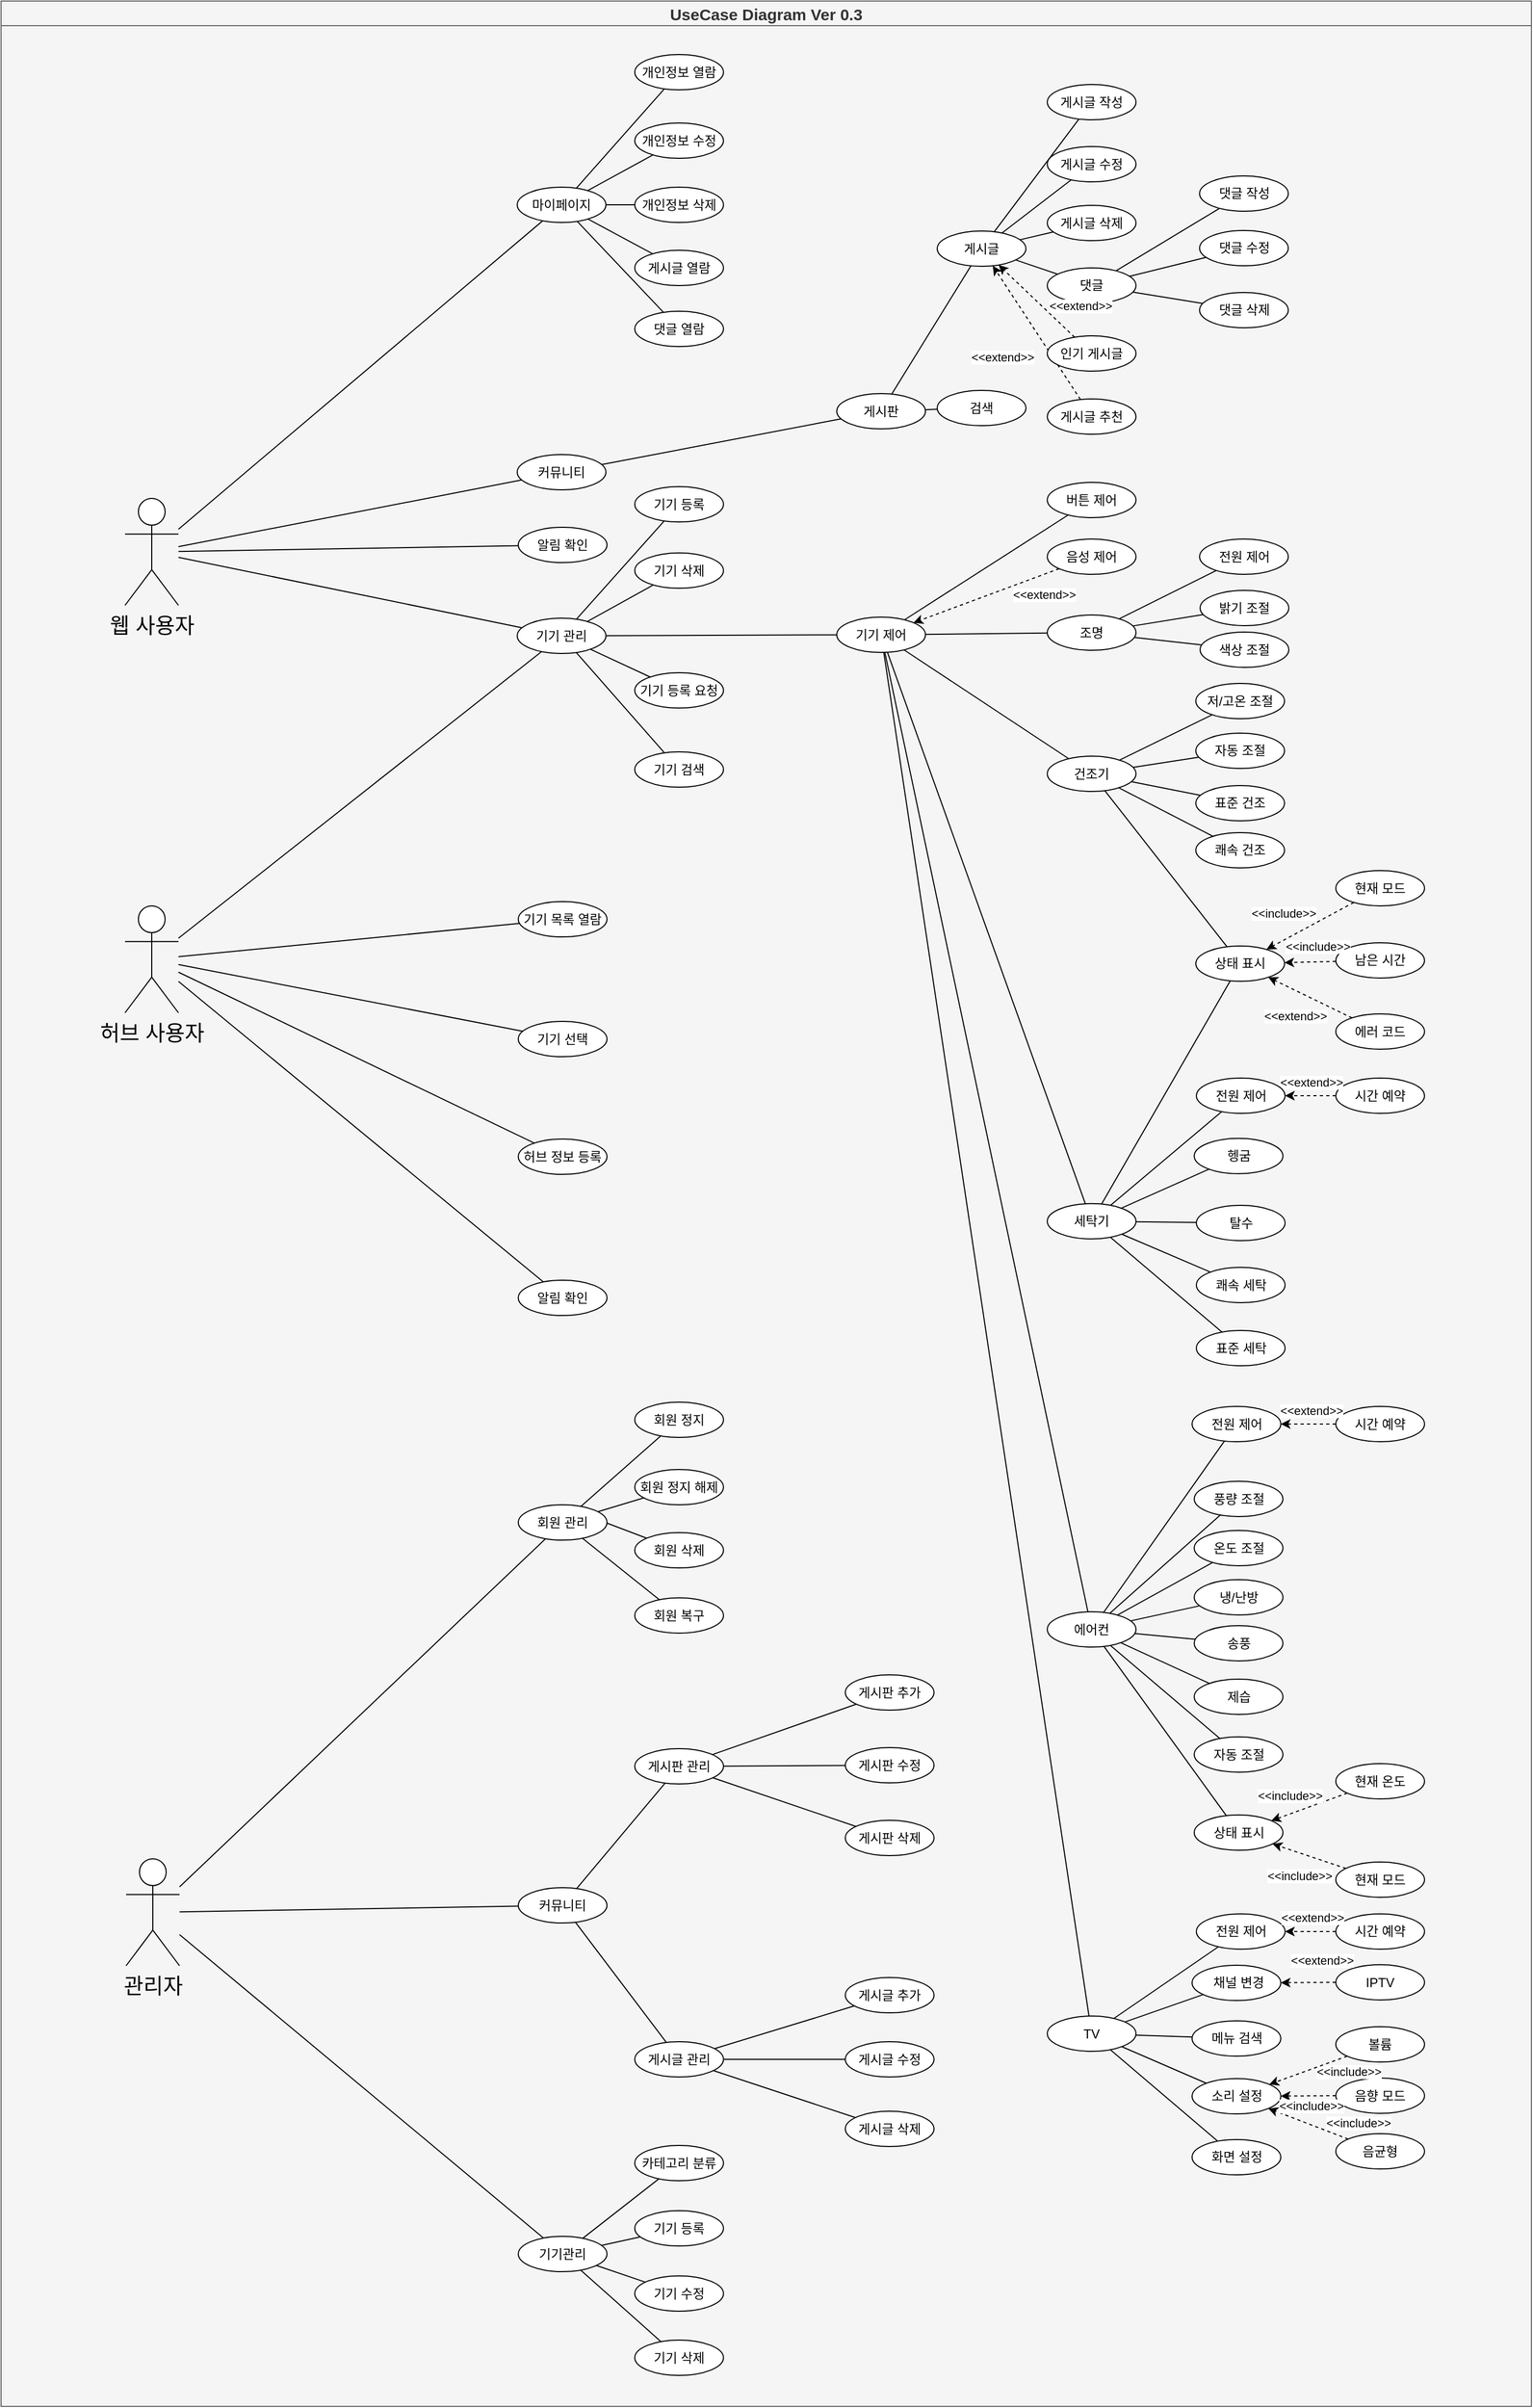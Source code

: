 <mxfile version="24.2.2" type="github" pages="2">
  <diagram name="페이지-1" id="SPn03I5VUdhCUxH6A8fu">
    <mxGraphModel dx="8780" dy="3400" grid="0" gridSize="10" guides="1" tooltips="1" connect="0" arrows="1" fold="1" page="0" pageScale="1" pageWidth="827" pageHeight="1169" math="0" shadow="0">
      <root>
        <mxCell id="0" />
        <mxCell id="1" parent="0" />
        <mxCell id="IqlYUn4_KR_Lo7aqPFXw-178" value="" style="group;fillColor=#f5f5f5;strokeColor=#666666;fontColor=#333333;" vertex="1" connectable="0" parent="1">
          <mxGeometry x="-3853" y="-673" width="1432" height="2249" as="geometry" />
        </mxCell>
        <mxCell id="IqlYUn4_KR_Lo7aqPFXw-177" value="" style="group" vertex="1" connectable="0" parent="IqlYUn4_KR_Lo7aqPFXw-178">
          <mxGeometry width="1432" height="2249" as="geometry" />
        </mxCell>
        <mxCell id="wA8BdcNelRnBpHfo05_y-84" value="" style="endArrow=none;html=1;rounded=0;fontSize=12;startSize=8;endSize=8;curved=1;" parent="IqlYUn4_KR_Lo7aqPFXw-177" source="dYHi77q5f8NIFPNNS61r-209" target="wA8BdcNelRnBpHfo05_y-36" edge="1">
          <mxGeometry width="50" height="50" relative="1" as="geometry">
            <mxPoint x="1585" y="439" as="sourcePoint" />
            <mxPoint x="1635" y="389" as="targetPoint" />
          </mxGeometry>
        </mxCell>
        <mxCell id="wA8BdcNelRnBpHfo05_y-36" value="허브 사용자" style="shape=umlActor;verticalLabelPosition=bottom;verticalAlign=top;html=1;outlineConnect=0;aspect=fixed;fontSize=20;" parent="IqlYUn4_KR_Lo7aqPFXw-177" vertex="1">
          <mxGeometry x="116" y="846" width="50" height="100" as="geometry" />
        </mxCell>
        <mxCell id="wA8BdcNelRnBpHfo05_y-85" value="" style="endArrow=none;html=1;rounded=0;fontSize=12;startSize=8;endSize=8;curved=1;" parent="IqlYUn4_KR_Lo7aqPFXw-177" source="wA8BdcNelRnBpHfo05_y-36" target="wA8BdcNelRnBpHfo05_y-80" edge="1">
          <mxGeometry width="50" height="50" relative="1" as="geometry">
            <mxPoint x="-378.5" y="1129" as="sourcePoint" />
            <mxPoint x="-328.5" y="1079" as="targetPoint" />
          </mxGeometry>
        </mxCell>
        <mxCell id="wA8BdcNelRnBpHfo05_y-86" value="" style="endArrow=none;html=1;rounded=0;fontSize=12;startSize=8;endSize=8;curved=1;" parent="IqlYUn4_KR_Lo7aqPFXw-177" source="wA8BdcNelRnBpHfo05_y-36" target="wA8BdcNelRnBpHfo05_y-82" edge="1">
          <mxGeometry width="50" height="50" relative="1" as="geometry">
            <mxPoint x="-378.5" y="1129" as="sourcePoint" />
            <mxPoint x="-328.5" y="1079" as="targetPoint" />
          </mxGeometry>
        </mxCell>
        <mxCell id="dYHi77q5f8NIFPNNS61r-3" value="웹 사용자" style="shape=umlActor;verticalLabelPosition=bottom;verticalAlign=top;html=1;outlineConnect=0;container=0;aspect=fixed;fontSize=20;" parent="IqlYUn4_KR_Lo7aqPFXw-177" vertex="1">
          <mxGeometry x="116" y="465" width="50" height="100" as="geometry" />
        </mxCell>
        <mxCell id="dYHi77q5f8NIFPNNS61r-42" value="" style="endArrow=none;html=1;rounded=0;" parent="IqlYUn4_KR_Lo7aqPFXw-177" source="dYHi77q5f8NIFPNNS61r-3" target="dYHi77q5f8NIFPNNS61r-8" edge="1">
          <mxGeometry width="50" height="50" relative="1" as="geometry">
            <mxPoint x="592" y="213.5" as="sourcePoint" />
            <mxPoint x="620.51" y="298.007" as="targetPoint" />
          </mxGeometry>
        </mxCell>
        <mxCell id="dYHi77q5f8NIFPNNS61r-21" value="" style="endArrow=none;html=1;rounded=0;" parent="IqlYUn4_KR_Lo7aqPFXw-177" source="dYHi77q5f8NIFPNNS61r-10" target="dYHi77q5f8NIFPNNS61r-20" edge="1">
          <mxGeometry width="50" height="50" relative="1" as="geometry">
            <mxPoint x="944" y="447.5" as="sourcePoint" />
            <mxPoint x="994" y="397.5" as="targetPoint" />
          </mxGeometry>
        </mxCell>
        <mxCell id="dYHi77q5f8NIFPNNS61r-39" value="" style="endArrow=none;html=1;rounded=0;" parent="IqlYUn4_KR_Lo7aqPFXw-177" source="dYHi77q5f8NIFPNNS61r-8" target="dYHi77q5f8NIFPNNS61r-10" edge="1">
          <mxGeometry width="50" height="50" relative="1" as="geometry">
            <mxPoint x="512" y="497.5" as="sourcePoint" />
            <mxPoint x="562" y="447.5" as="targetPoint" />
          </mxGeometry>
        </mxCell>
        <mxCell id="dYHi77q5f8NIFPNNS61r-41" value="" style="endArrow=none;html=1;rounded=0;" parent="IqlYUn4_KR_Lo7aqPFXw-177" source="dYHi77q5f8NIFPNNS61r-12" target="dYHi77q5f8NIFPNNS61r-10" edge="1">
          <mxGeometry width="50" height="50" relative="1" as="geometry">
            <mxPoint x="572" y="426.5" as="sourcePoint" />
            <mxPoint x="622" y="376.5" as="targetPoint" />
          </mxGeometry>
        </mxCell>
        <mxCell id="dYHi77q5f8NIFPNNS61r-241" value="" style="endArrow=none;html=1;rounded=0;" parent="IqlYUn4_KR_Lo7aqPFXw-177" source="dYHi77q5f8NIFPNNS61r-3" target="dYHi77q5f8NIFPNNS61r-231" edge="1">
          <mxGeometry width="50" height="50" relative="1" as="geometry">
            <mxPoint x="675" y="213" as="sourcePoint" />
            <mxPoint x="725" y="163" as="targetPoint" />
          </mxGeometry>
        </mxCell>
        <mxCell id="dYHi77q5f8NIFPNNS61r-243" value="" style="endArrow=none;html=1;rounded=0;" parent="IqlYUn4_KR_Lo7aqPFXw-177" source="dYHi77q5f8NIFPNNS61r-209" target="dYHi77q5f8NIFPNNS61r-3" edge="1">
          <mxGeometry width="50" height="50" relative="1" as="geometry">
            <mxPoint x="685.855" y="766.917" as="sourcePoint" />
            <mxPoint x="1270" y="544" as="targetPoint" />
          </mxGeometry>
        </mxCell>
        <mxCell id="wA8BdcNelRnBpHfo05_y-32" value="" style="endArrow=none;html=1;rounded=0;fontSize=12;startSize=8;endSize=8;curved=1;" parent="IqlYUn4_KR_Lo7aqPFXw-177" source="dYHi77q5f8NIFPNNS61r-3" target="ZbV-34DNwL5VEdidi-xU-5" edge="1">
          <mxGeometry width="50" height="50" relative="1" as="geometry">
            <mxPoint x="309" y="445.487" as="sourcePoint" />
            <mxPoint x="531" y="363" as="targetPoint" />
          </mxGeometry>
        </mxCell>
        <mxCell id="ZbV-34DNwL5VEdidi-xU-1" value="개인정보 삭제" style="ellipse;whiteSpace=wrap;html=1;container=0;" parent="IqlYUn4_KR_Lo7aqPFXw-177" vertex="1">
          <mxGeometry x="593" y="174" width="83" height="33" as="geometry" />
        </mxCell>
        <mxCell id="dYHi77q5f8NIFPNNS61r-231" value="마이페이지" style="ellipse;whiteSpace=wrap;html=1;container=0;" parent="IqlYUn4_KR_Lo7aqPFXw-177" vertex="1">
          <mxGeometry x="483" y="174" width="83" height="33" as="geometry" />
        </mxCell>
        <mxCell id="ZbV-34DNwL5VEdidi-xU-2" value="" style="endArrow=none;html=1;rounded=0;" parent="IqlYUn4_KR_Lo7aqPFXw-177" source="dYHi77q5f8NIFPNNS61r-231" target="ZbV-34DNwL5VEdidi-xU-1" edge="1">
          <mxGeometry width="50" height="50" relative="1" as="geometry">
            <mxPoint x="768" y="344" as="sourcePoint" />
            <mxPoint x="818" y="294" as="targetPoint" />
          </mxGeometry>
        </mxCell>
        <mxCell id="dYHi77q5f8NIFPNNS61r-232" value="개인정보 열람" style="ellipse;whiteSpace=wrap;html=1;container=0;" parent="IqlYUn4_KR_Lo7aqPFXw-177" vertex="1">
          <mxGeometry x="593" y="50" width="83" height="33" as="geometry" />
        </mxCell>
        <mxCell id="dYHi77q5f8NIFPNNS61r-233" value="개인정보 수정" style="ellipse;whiteSpace=wrap;html=1;container=0;" parent="IqlYUn4_KR_Lo7aqPFXw-177" vertex="1">
          <mxGeometry x="593" y="114" width="83" height="33" as="geometry" />
        </mxCell>
        <mxCell id="dYHi77q5f8NIFPNNS61r-234" value="게시글 열람" style="ellipse;whiteSpace=wrap;html=1;container=0;" parent="IqlYUn4_KR_Lo7aqPFXw-177" vertex="1">
          <mxGeometry x="593" y="233" width="83" height="33" as="geometry" />
        </mxCell>
        <mxCell id="dYHi77q5f8NIFPNNS61r-235" value="댓글 열람" style="ellipse;whiteSpace=wrap;html=1;container=0;" parent="IqlYUn4_KR_Lo7aqPFXw-177" vertex="1">
          <mxGeometry x="593" y="290" width="83" height="33" as="geometry" />
        </mxCell>
        <mxCell id="dYHi77q5f8NIFPNNS61r-238" value="" style="endArrow=none;html=1;rounded=0;" parent="IqlYUn4_KR_Lo7aqPFXw-177" source="dYHi77q5f8NIFPNNS61r-231" target="dYHi77q5f8NIFPNNS61r-232" edge="1">
          <mxGeometry width="50" height="50" relative="1" as="geometry">
            <mxPoint x="773" y="10" as="sourcePoint" />
            <mxPoint x="823" y="-40" as="targetPoint" />
          </mxGeometry>
        </mxCell>
        <mxCell id="dYHi77q5f8NIFPNNS61r-239" value="" style="endArrow=none;html=1;rounded=0;" parent="IqlYUn4_KR_Lo7aqPFXw-177" source="dYHi77q5f8NIFPNNS61r-231" target="dYHi77q5f8NIFPNNS61r-235" edge="1">
          <mxGeometry width="50" height="50" relative="1" as="geometry">
            <mxPoint x="773" y="10" as="sourcePoint" />
            <mxPoint x="823" y="-40" as="targetPoint" />
          </mxGeometry>
        </mxCell>
        <mxCell id="dYHi77q5f8NIFPNNS61r-240" value="" style="endArrow=none;html=1;rounded=0;" parent="IqlYUn4_KR_Lo7aqPFXw-177" source="dYHi77q5f8NIFPNNS61r-234" target="dYHi77q5f8NIFPNNS61r-231" edge="1">
          <mxGeometry width="50" height="50" relative="1" as="geometry">
            <mxPoint x="773" y="10" as="sourcePoint" />
            <mxPoint x="823" y="-40" as="targetPoint" />
          </mxGeometry>
        </mxCell>
        <mxCell id="ZbV-34DNwL5VEdidi-xU-3" value="" style="endArrow=none;html=1;rounded=0;" parent="IqlYUn4_KR_Lo7aqPFXw-177" source="dYHi77q5f8NIFPNNS61r-231" target="dYHi77q5f8NIFPNNS61r-233" edge="1">
          <mxGeometry width="50" height="50" relative="1" as="geometry">
            <mxPoint x="778" y="354" as="sourcePoint" />
            <mxPoint x="639" y="154" as="targetPoint" />
          </mxGeometry>
        </mxCell>
        <mxCell id="dYHi77q5f8NIFPNNS61r-8" value="커뮤니티" style="ellipse;whiteSpace=wrap;html=1;container=0;" parent="IqlYUn4_KR_Lo7aqPFXw-177" vertex="1">
          <mxGeometry x="483" y="424" width="83" height="33" as="geometry" />
        </mxCell>
        <mxCell id="dYHi77q5f8NIFPNNS61r-207" value="건조기" style="ellipse;whiteSpace=wrap;html=1;container=0;" parent="IqlYUn4_KR_Lo7aqPFXw-177" vertex="1">
          <mxGeometry x="979" y="706" width="83" height="33" as="geometry" />
        </mxCell>
        <mxCell id="dYHi77q5f8NIFPNNS61r-208" value="조명" style="ellipse;whiteSpace=wrap;html=1;container=0;" parent="IqlYUn4_KR_Lo7aqPFXw-177" vertex="1">
          <mxGeometry x="979" y="574" width="83" height="33" as="geometry" />
        </mxCell>
        <mxCell id="dYHi77q5f8NIFPNNS61r-226" value="음성 제어" style="ellipse;whiteSpace=wrap;html=1;container=0;" parent="IqlYUn4_KR_Lo7aqPFXw-177" vertex="1">
          <mxGeometry x="979" y="503" width="83" height="33" as="geometry" />
        </mxCell>
        <mxCell id="dYHi77q5f8NIFPNNS61r-203" value="기기 제어" style="ellipse;whiteSpace=wrap;html=1;container=0;" parent="IqlYUn4_KR_Lo7aqPFXw-177" vertex="1">
          <mxGeometry x="782" y="576" width="83" height="33" as="geometry" />
        </mxCell>
        <mxCell id="dYHi77q5f8NIFPNNS61r-214" value="" style="endArrow=none;html=1;rounded=0;" parent="IqlYUn4_KR_Lo7aqPFXw-177" source="dYHi77q5f8NIFPNNS61r-207" target="dYHi77q5f8NIFPNNS61r-203" edge="1">
          <mxGeometry width="50" height="50" relative="1" as="geometry">
            <mxPoint x="1389" y="912.25" as="sourcePoint" />
            <mxPoint x="1439" y="862.25" as="targetPoint" />
          </mxGeometry>
        </mxCell>
        <mxCell id="dYHi77q5f8NIFPNNS61r-215" value="" style="endArrow=none;html=1;rounded=0;" parent="IqlYUn4_KR_Lo7aqPFXw-177" source="dYHi77q5f8NIFPNNS61r-208" target="dYHi77q5f8NIFPNNS61r-203" edge="1">
          <mxGeometry width="50" height="50" relative="1" as="geometry">
            <mxPoint x="1319.07" y="530" as="sourcePoint" />
            <mxPoint x="963.001" y="599.551" as="targetPoint" />
          </mxGeometry>
        </mxCell>
        <mxCell id="dYHi77q5f8NIFPNNS61r-229" value="" style="endArrow=classic;html=1;rounded=0;dashed=1;" parent="IqlYUn4_KR_Lo7aqPFXw-177" source="dYHi77q5f8NIFPNNS61r-226" target="dYHi77q5f8NIFPNNS61r-203" edge="1">
          <mxGeometry width="50" height="50" relative="1" as="geometry">
            <mxPoint x="1982.665" y="468.419" as="sourcePoint" />
            <mxPoint x="856.369" y="544.427" as="targetPoint" />
          </mxGeometry>
        </mxCell>
        <mxCell id="dYHi77q5f8NIFPNNS61r-230" value="&amp;lt;&amp;lt;extend&amp;gt;&amp;gt;" style="edgeLabel;html=1;align=center;verticalAlign=middle;resizable=0;points=[];container=0;" parent="dYHi77q5f8NIFPNNS61r-229" vertex="1" connectable="0">
          <mxGeometry x="-0.32" y="-5" relative="1" as="geometry">
            <mxPoint x="34" y="11" as="offset" />
          </mxGeometry>
        </mxCell>
        <mxCell id="ZbV-34DNwL5VEdidi-xU-8" value="" style="endArrow=none;html=1;rounded=0;" parent="IqlYUn4_KR_Lo7aqPFXw-177" source="dYHi77q5f8NIFPNNS61r-203" target="ZbV-34DNwL5VEdidi-xU-6" edge="1">
          <mxGeometry width="50" height="50" relative="1" as="geometry">
            <mxPoint x="1343.33" y="543" as="sourcePoint" />
            <mxPoint x="1393.33" y="493" as="targetPoint" />
          </mxGeometry>
        </mxCell>
        <mxCell id="ZbV-34DNwL5VEdidi-xU-453" value="밝기 조절" style="ellipse;whiteSpace=wrap;html=1;container=0;" parent="IqlYUn4_KR_Lo7aqPFXw-177" vertex="1">
          <mxGeometry x="1122" y="551" width="83" height="33" as="geometry" />
        </mxCell>
        <mxCell id="ZbV-34DNwL5VEdidi-xU-454" value="색상 조절" style="ellipse;whiteSpace=wrap;html=1;container=0;" parent="IqlYUn4_KR_Lo7aqPFXw-177" vertex="1">
          <mxGeometry x="1122" y="590" width="83" height="33" as="geometry" />
        </mxCell>
        <mxCell id="ZbV-34DNwL5VEdidi-xU-455" value="" style="endArrow=none;html=1;rounded=0;" parent="IqlYUn4_KR_Lo7aqPFXw-177" source="ZbV-34DNwL5VEdidi-xU-453" target="dYHi77q5f8NIFPNNS61r-208" edge="1">
          <mxGeometry width="50" height="50" relative="1" as="geometry">
            <mxPoint x="2155" y="787" as="sourcePoint" />
            <mxPoint x="2609" y="759" as="targetPoint" />
          </mxGeometry>
        </mxCell>
        <mxCell id="ZbV-34DNwL5VEdidi-xU-456" value="" style="endArrow=none;html=1;rounded=0;" parent="IqlYUn4_KR_Lo7aqPFXw-177" source="ZbV-34DNwL5VEdidi-xU-454" target="dYHi77q5f8NIFPNNS61r-208" edge="1">
          <mxGeometry width="50" height="50" relative="1" as="geometry">
            <mxPoint x="2155" y="787" as="sourcePoint" />
            <mxPoint x="2609" y="766" as="targetPoint" />
          </mxGeometry>
        </mxCell>
        <mxCell id="ZbV-34DNwL5VEdidi-xU-458" value="저/고온 조절" style="ellipse;whiteSpace=wrap;html=1;container=0;" parent="IqlYUn4_KR_Lo7aqPFXw-177" vertex="1">
          <mxGeometry x="1118" y="638" width="83" height="33" as="geometry" />
        </mxCell>
        <mxCell id="ZbV-34DNwL5VEdidi-xU-459" value="자동 조절" style="ellipse;whiteSpace=wrap;html=1;container=0;" parent="IqlYUn4_KR_Lo7aqPFXw-177" vertex="1">
          <mxGeometry x="1118" y="684.5" width="83" height="33" as="geometry" />
        </mxCell>
        <mxCell id="ZbV-34DNwL5VEdidi-xU-460" value="표준 건조" style="ellipse;whiteSpace=wrap;html=1;container=0;" parent="IqlYUn4_KR_Lo7aqPFXw-177" vertex="1">
          <mxGeometry x="1118" y="733.5" width="83" height="33" as="geometry" />
        </mxCell>
        <mxCell id="ZbV-34DNwL5VEdidi-xU-461" value="쾌속 건조" style="ellipse;whiteSpace=wrap;html=1;container=0;" parent="IqlYUn4_KR_Lo7aqPFXw-177" vertex="1">
          <mxGeometry x="1118" y="777.5" width="83" height="33" as="geometry" />
        </mxCell>
        <mxCell id="ZbV-34DNwL5VEdidi-xU-470" value="" style="endArrow=none;html=1;rounded=0;" parent="IqlYUn4_KR_Lo7aqPFXw-177" source="ZbV-34DNwL5VEdidi-xU-458" target="dYHi77q5f8NIFPNNS61r-207" edge="1">
          <mxGeometry width="50" height="50" relative="1" as="geometry">
            <mxPoint x="2312" y="1036" as="sourcePoint" />
            <mxPoint x="2362" y="986" as="targetPoint" />
          </mxGeometry>
        </mxCell>
        <mxCell id="ZbV-34DNwL5VEdidi-xU-469" value="" style="endArrow=none;html=1;rounded=0;" parent="IqlYUn4_KR_Lo7aqPFXw-177" source="ZbV-34DNwL5VEdidi-xU-459" target="dYHi77q5f8NIFPNNS61r-207" edge="1">
          <mxGeometry width="50" height="50" relative="1" as="geometry">
            <mxPoint x="2302" y="1026" as="sourcePoint" />
            <mxPoint x="2352" y="976" as="targetPoint" />
          </mxGeometry>
        </mxCell>
        <mxCell id="ZbV-34DNwL5VEdidi-xU-468" value="" style="endArrow=none;html=1;rounded=0;" parent="IqlYUn4_KR_Lo7aqPFXw-177" source="ZbV-34DNwL5VEdidi-xU-460" target="dYHi77q5f8NIFPNNS61r-207" edge="1">
          <mxGeometry width="50" height="50" relative="1" as="geometry">
            <mxPoint x="2292" y="1016" as="sourcePoint" />
            <mxPoint x="2342" y="966" as="targetPoint" />
          </mxGeometry>
        </mxCell>
        <mxCell id="ZbV-34DNwL5VEdidi-xU-463" value="" style="endArrow=none;html=1;rounded=0;" parent="IqlYUn4_KR_Lo7aqPFXw-177" source="ZbV-34DNwL5VEdidi-xU-461" target="dYHi77q5f8NIFPNNS61r-207" edge="1">
          <mxGeometry width="50" height="50" relative="1" as="geometry">
            <mxPoint x="2282" y="1006" as="sourcePoint" />
            <mxPoint x="2332" y="956" as="targetPoint" />
          </mxGeometry>
        </mxCell>
        <mxCell id="ZbV-34DNwL5VEdidi-xU-6" value="버튼 제어" style="ellipse;whiteSpace=wrap;html=1;container=0;" parent="IqlYUn4_KR_Lo7aqPFXw-177" vertex="1">
          <mxGeometry x="979" y="450" width="83" height="33" as="geometry" />
        </mxCell>
        <mxCell id="dYHi77q5f8NIFPNNS61r-209" value="기기 관리" style="ellipse;whiteSpace=wrap;html=1;container=0;" parent="IqlYUn4_KR_Lo7aqPFXw-177" vertex="1">
          <mxGeometry x="483" y="577" width="83" height="33" as="geometry" />
        </mxCell>
        <mxCell id="dYHi77q5f8NIFPNNS61r-216" value="" style="endArrow=none;html=1;rounded=0;" parent="IqlYUn4_KR_Lo7aqPFXw-177" source="dYHi77q5f8NIFPNNS61r-224" target="dYHi77q5f8NIFPNNS61r-209" edge="1">
          <mxGeometry width="50" height="50" relative="1" as="geometry">
            <mxPoint x="605" y="854.5" as="sourcePoint" />
            <mxPoint x="665.14" y="770.565" as="targetPoint" />
          </mxGeometry>
        </mxCell>
        <mxCell id="dYHi77q5f8NIFPNNS61r-218" value="기기 등록" style="ellipse;whiteSpace=wrap;html=1;container=0;" parent="IqlYUn4_KR_Lo7aqPFXw-177" vertex="1">
          <mxGeometry x="593" y="454" width="83" height="33" as="geometry" />
        </mxCell>
        <mxCell id="dYHi77q5f8NIFPNNS61r-223" value="" style="endArrow=none;html=1;rounded=0;" parent="IqlYUn4_KR_Lo7aqPFXw-177" source="dYHi77q5f8NIFPNNS61r-218" target="dYHi77q5f8NIFPNNS61r-209" edge="1">
          <mxGeometry width="50" height="50" relative="1" as="geometry">
            <mxPoint x="405.32" y="446.13" as="sourcePoint" />
            <mxPoint x="504.32" y="472.13" as="targetPoint" />
          </mxGeometry>
        </mxCell>
        <mxCell id="dYHi77q5f8NIFPNNS61r-220" value="기기 검색" style="ellipse;whiteSpace=wrap;html=1;container=0;" parent="IqlYUn4_KR_Lo7aqPFXw-177" vertex="1">
          <mxGeometry x="593" y="702" width="83" height="33" as="geometry" />
        </mxCell>
        <mxCell id="dYHi77q5f8NIFPNNS61r-221" value="" style="endArrow=none;html=1;rounded=0;" parent="IqlYUn4_KR_Lo7aqPFXw-177" source="dYHi77q5f8NIFPNNS61r-220" target="dYHi77q5f8NIFPNNS61r-209" edge="1">
          <mxGeometry width="50" height="50" relative="1" as="geometry">
            <mxPoint x="511.32" y="446.13" as="sourcePoint" />
            <mxPoint x="561.32" y="396.13" as="targetPoint" />
          </mxGeometry>
        </mxCell>
        <mxCell id="dYHi77q5f8NIFPNNS61r-219" value="기기 삭제" style="ellipse;whiteSpace=wrap;html=1;container=0;" parent="IqlYUn4_KR_Lo7aqPFXw-177" vertex="1">
          <mxGeometry x="593" y="516" width="83" height="33" as="geometry" />
        </mxCell>
        <mxCell id="dYHi77q5f8NIFPNNS61r-222" value="" style="endArrow=none;html=1;rounded=0;" parent="IqlYUn4_KR_Lo7aqPFXw-177" source="dYHi77q5f8NIFPNNS61r-219" target="dYHi77q5f8NIFPNNS61r-209" edge="1">
          <mxGeometry width="50" height="50" relative="1" as="geometry">
            <mxPoint x="415.32" y="456.13" as="sourcePoint" />
            <mxPoint x="514.32" y="482.13" as="targetPoint" />
          </mxGeometry>
        </mxCell>
        <mxCell id="IqlYUn4_KR_Lo7aqPFXw-1" value="" style="endArrow=none;html=1;rounded=0;" edge="1" parent="IqlYUn4_KR_Lo7aqPFXw-177" source="dYHi77q5f8NIFPNNS61r-203" target="dYHi77q5f8NIFPNNS61r-209">
          <mxGeometry width="50" height="50" relative="1" as="geometry">
            <mxPoint x="-1478" y="22" as="sourcePoint" />
            <mxPoint x="-2885" y="-86" as="targetPoint" />
          </mxGeometry>
        </mxCell>
        <mxCell id="dYHi77q5f8NIFPNNS61r-224" value="기기 등록 요청" style="ellipse;whiteSpace=wrap;html=1;container=0;" parent="IqlYUn4_KR_Lo7aqPFXw-177" vertex="1">
          <mxGeometry x="593" y="628" width="83" height="33" as="geometry" />
        </mxCell>
        <mxCell id="dYHi77q5f8NIFPNNS61r-12" value="검색" style="ellipse;whiteSpace=wrap;html=1;container=0;" parent="IqlYUn4_KR_Lo7aqPFXw-177" vertex="1">
          <mxGeometry x="876" y="364" width="83" height="33" as="geometry" />
        </mxCell>
        <mxCell id="dYHi77q5f8NIFPNNS61r-20" value="게시글" style="ellipse;whiteSpace=wrap;html=1;container=0;" parent="IqlYUn4_KR_Lo7aqPFXw-177" vertex="1">
          <mxGeometry x="876" y="215" width="83" height="33" as="geometry" />
        </mxCell>
        <mxCell id="dYHi77q5f8NIFPNNS61r-17" value="댓글" style="ellipse;whiteSpace=wrap;html=1;container=0;" parent="IqlYUn4_KR_Lo7aqPFXw-177" vertex="1">
          <mxGeometry x="979" y="249.5" width="83" height="33" as="geometry" />
        </mxCell>
        <mxCell id="dYHi77q5f8NIFPNNS61r-33" value="댓글 작성" style="ellipse;whiteSpace=wrap;html=1;container=0;" parent="IqlYUn4_KR_Lo7aqPFXw-177" vertex="1">
          <mxGeometry x="1121.5" y="163.5" width="83" height="33" as="geometry" />
        </mxCell>
        <mxCell id="dYHi77q5f8NIFPNNS61r-35" value="댓글 삭제" style="ellipse;whiteSpace=wrap;html=1;container=0;" parent="IqlYUn4_KR_Lo7aqPFXw-177" vertex="1">
          <mxGeometry x="1121.5" y="272.5" width="83" height="33" as="geometry" />
        </mxCell>
        <mxCell id="dYHi77q5f8NIFPNNS61r-34" value="댓글 수정" style="ellipse;whiteSpace=wrap;html=1;container=0;" parent="IqlYUn4_KR_Lo7aqPFXw-177" vertex="1">
          <mxGeometry x="1121.5" y="214.5" width="83" height="33" as="geometry" />
        </mxCell>
        <mxCell id="dYHi77q5f8NIFPNNS61r-38" value="" style="endArrow=none;html=1;rounded=0;" parent="IqlYUn4_KR_Lo7aqPFXw-177" source="dYHi77q5f8NIFPNNS61r-17" target="dYHi77q5f8NIFPNNS61r-33" edge="1">
          <mxGeometry width="50" height="50" relative="1" as="geometry">
            <mxPoint x="397.17" y="449" as="sourcePoint" />
            <mxPoint x="447.17" y="399" as="targetPoint" />
          </mxGeometry>
        </mxCell>
        <mxCell id="dYHi77q5f8NIFPNNS61r-37" value="" style="endArrow=none;html=1;rounded=0;" parent="IqlYUn4_KR_Lo7aqPFXw-177" source="dYHi77q5f8NIFPNNS61r-17" target="dYHi77q5f8NIFPNNS61r-34" edge="1">
          <mxGeometry width="50" height="50" relative="1" as="geometry">
            <mxPoint x="387.17" y="439" as="sourcePoint" />
            <mxPoint x="437.17" y="389" as="targetPoint" />
          </mxGeometry>
        </mxCell>
        <mxCell id="dYHi77q5f8NIFPNNS61r-36" value="" style="endArrow=none;html=1;rounded=0;" parent="IqlYUn4_KR_Lo7aqPFXw-177" source="dYHi77q5f8NIFPNNS61r-17" target="dYHi77q5f8NIFPNNS61r-35" edge="1">
          <mxGeometry width="50" height="50" relative="1" as="geometry">
            <mxPoint x="377.17" y="429" as="sourcePoint" />
            <mxPoint x="427.17" y="379" as="targetPoint" />
          </mxGeometry>
        </mxCell>
        <mxCell id="dYHi77q5f8NIFPNNS61r-22" value="" style="endArrow=none;html=1;rounded=0;" parent="IqlYUn4_KR_Lo7aqPFXw-177" source="dYHi77q5f8NIFPNNS61r-20" target="dYHi77q5f8NIFPNNS61r-17" edge="1">
          <mxGeometry width="50" height="50" relative="1" as="geometry">
            <mxPoint x="892" y="450.5" as="sourcePoint" />
            <mxPoint x="942" y="400.5" as="targetPoint" />
          </mxGeometry>
        </mxCell>
        <mxCell id="dYHi77q5f8NIFPNNS61r-19" value="게시글 추천" style="ellipse;whiteSpace=wrap;html=1;container=0;" parent="IqlYUn4_KR_Lo7aqPFXw-177" vertex="1">
          <mxGeometry x="979" y="372" width="83" height="33" as="geometry" />
        </mxCell>
        <mxCell id="dYHi77q5f8NIFPNNS61r-29" value="" style="endArrow=classic;html=1;rounded=0;dashed=1;" parent="IqlYUn4_KR_Lo7aqPFXw-177" source="dYHi77q5f8NIFPNNS61r-19" target="dYHi77q5f8NIFPNNS61r-20" edge="1">
          <mxGeometry width="50" height="50" relative="1" as="geometry">
            <mxPoint x="1015.83" y="415.5" as="sourcePoint" />
            <mxPoint x="1065.83" y="365.5" as="targetPoint" />
          </mxGeometry>
        </mxCell>
        <mxCell id="dYHi77q5f8NIFPNNS61r-30" value="&amp;lt;&amp;lt;extend&amp;gt;&amp;gt;" style="edgeLabel;html=1;align=center;verticalAlign=middle;resizable=0;points=[];container=0;" parent="dYHi77q5f8NIFPNNS61r-29" vertex="1" connectable="0">
          <mxGeometry x="-0.471" relative="1" as="geometry">
            <mxPoint x="-52" y="-7" as="offset" />
          </mxGeometry>
        </mxCell>
        <mxCell id="dYHi77q5f8NIFPNNS61r-18" value="인기 게시글" style="ellipse;whiteSpace=wrap;html=1;container=0;" parent="IqlYUn4_KR_Lo7aqPFXw-177" vertex="1">
          <mxGeometry x="979" y="313" width="83" height="33" as="geometry" />
        </mxCell>
        <mxCell id="dYHi77q5f8NIFPNNS61r-31" value="" style="endArrow=classic;html=1;rounded=0;dashed=1;" parent="IqlYUn4_KR_Lo7aqPFXw-177" source="dYHi77q5f8NIFPNNS61r-18" target="dYHi77q5f8NIFPNNS61r-20" edge="1">
          <mxGeometry width="50" height="50" relative="1" as="geometry">
            <mxPoint x="1152.83" y="296.5" as="sourcePoint" />
            <mxPoint x="1026.83" y="235.5" as="targetPoint" />
          </mxGeometry>
        </mxCell>
        <mxCell id="dYHi77q5f8NIFPNNS61r-32" value="&amp;lt;&amp;lt;extend&amp;gt;&amp;gt;" style="edgeLabel;html=1;align=center;verticalAlign=middle;resizable=0;points=[];container=0;" parent="dYHi77q5f8NIFPNNS61r-31" vertex="1" connectable="0">
          <mxGeometry x="-0.471" relative="1" as="geometry">
            <mxPoint x="24" y="-12" as="offset" />
          </mxGeometry>
        </mxCell>
        <mxCell id="dYHi77q5f8NIFPNNS61r-15" value="게시글 삭제" style="ellipse;whiteSpace=wrap;html=1;container=0;" parent="IqlYUn4_KR_Lo7aqPFXw-177" vertex="1">
          <mxGeometry x="979" y="191" width="83" height="33" as="geometry" />
        </mxCell>
        <mxCell id="dYHi77q5f8NIFPNNS61r-25" value="" style="endArrow=none;html=1;rounded=0;" parent="IqlYUn4_KR_Lo7aqPFXw-177" source="dYHi77q5f8NIFPNNS61r-20" target="dYHi77q5f8NIFPNNS61r-15" edge="1">
          <mxGeometry width="50" height="50" relative="1" as="geometry">
            <mxPoint x="1015.83" y="415.5" as="sourcePoint" />
            <mxPoint x="1065.83" y="365.5" as="targetPoint" />
          </mxGeometry>
        </mxCell>
        <mxCell id="dYHi77q5f8NIFPNNS61r-16" value="게시글 수정" style="ellipse;whiteSpace=wrap;html=1;container=0;" parent="IqlYUn4_KR_Lo7aqPFXw-177" vertex="1">
          <mxGeometry x="979" y="136" width="83" height="33" as="geometry" />
        </mxCell>
        <mxCell id="dYHi77q5f8NIFPNNS61r-24" value="" style="endArrow=none;html=1;rounded=0;" parent="IqlYUn4_KR_Lo7aqPFXw-177" source="dYHi77q5f8NIFPNNS61r-20" target="dYHi77q5f8NIFPNNS61r-16" edge="1">
          <mxGeometry width="50" height="50" relative="1" as="geometry">
            <mxPoint x="1189.59" y="436.5" as="sourcePoint" />
            <mxPoint x="1239.59" y="386.5" as="targetPoint" />
          </mxGeometry>
        </mxCell>
        <mxCell id="dYHi77q5f8NIFPNNS61r-14" value="게시글 작성" style="ellipse;whiteSpace=wrap;html=1;container=0;" parent="IqlYUn4_KR_Lo7aqPFXw-177" vertex="1">
          <mxGeometry x="979" y="78" width="83" height="33" as="geometry" />
        </mxCell>
        <mxCell id="dYHi77q5f8NIFPNNS61r-23" value="" style="endArrow=none;html=1;rounded=0;" parent="IqlYUn4_KR_Lo7aqPFXw-177" source="dYHi77q5f8NIFPNNS61r-20" target="dYHi77q5f8NIFPNNS61r-14" edge="1">
          <mxGeometry width="50" height="50" relative="1" as="geometry">
            <mxPoint x="1189.59" y="436.5" as="sourcePoint" />
            <mxPoint x="1239.59" y="386.5" as="targetPoint" />
          </mxGeometry>
        </mxCell>
        <mxCell id="ZbV-34DNwL5VEdidi-xU-433" value="온도 조절" style="ellipse;whiteSpace=wrap;html=1;container=0;" parent="IqlYUn4_KR_Lo7aqPFXw-177" vertex="1">
          <mxGeometry x="1116.5" y="1430" width="83" height="33" as="geometry" />
        </mxCell>
        <mxCell id="ZbV-34DNwL5VEdidi-xU-434" value="풍량 조절" style="ellipse;whiteSpace=wrap;html=1;container=0;" parent="IqlYUn4_KR_Lo7aqPFXw-177" vertex="1">
          <mxGeometry x="1116.5" y="1384" width="83" height="33" as="geometry" />
        </mxCell>
        <mxCell id="ZbV-34DNwL5VEdidi-xU-438" value="냉/난방" style="ellipse;whiteSpace=wrap;html=1;container=0;" parent="IqlYUn4_KR_Lo7aqPFXw-177" vertex="1">
          <mxGeometry x="1116.5" y="1476" width="83" height="33" as="geometry" />
        </mxCell>
        <mxCell id="ZbV-34DNwL5VEdidi-xU-439" value="제습" style="ellipse;whiteSpace=wrap;html=1;container=0;" parent="IqlYUn4_KR_Lo7aqPFXw-177" vertex="1">
          <mxGeometry x="1116.5" y="1569" width="83" height="33" as="geometry" />
        </mxCell>
        <mxCell id="ZbV-34DNwL5VEdidi-xU-440" value="송풍" style="ellipse;whiteSpace=wrap;html=1;container=0;" parent="IqlYUn4_KR_Lo7aqPFXw-177" vertex="1">
          <mxGeometry x="1116.5" y="1519" width="83" height="33" as="geometry" />
        </mxCell>
        <mxCell id="ZbV-34DNwL5VEdidi-xU-441" value="자동 조절" style="ellipse;whiteSpace=wrap;html=1;container=0;" parent="IqlYUn4_KR_Lo7aqPFXw-177" vertex="1">
          <mxGeometry x="1116.5" y="1623" width="83" height="33" as="geometry" />
        </mxCell>
        <mxCell id="ZbV-34DNwL5VEdidi-xU-435" value="상태 표시" style="ellipse;whiteSpace=wrap;html=1;container=0;" parent="IqlYUn4_KR_Lo7aqPFXw-177" vertex="1">
          <mxGeometry x="1116.5" y="1696" width="83" height="33" as="geometry" />
        </mxCell>
        <mxCell id="ZbV-34DNwL5VEdidi-xU-436" value="현재 모드" style="ellipse;whiteSpace=wrap;html=1;container=0;" parent="IqlYUn4_KR_Lo7aqPFXw-177" vertex="1">
          <mxGeometry x="1249" y="1740" width="83" height="33" as="geometry" />
        </mxCell>
        <mxCell id="ZbV-34DNwL5VEdidi-xU-442" value="" style="endArrow=classic;html=1;rounded=0;dashed=1;" parent="IqlYUn4_KR_Lo7aqPFXw-177" source="ZbV-34DNwL5VEdidi-xU-436" target="ZbV-34DNwL5VEdidi-xU-435" edge="1">
          <mxGeometry width="50" height="50" relative="1" as="geometry">
            <mxPoint x="528.5" y="1759" as="sourcePoint" />
            <mxPoint x="578.5" y="1709" as="targetPoint" />
          </mxGeometry>
        </mxCell>
        <mxCell id="ZbV-34DNwL5VEdidi-xU-443" value="&amp;lt;&amp;lt;include&amp;gt;&amp;gt;" style="edgeLabel;html=1;align=center;verticalAlign=middle;resizable=0;points=[];container=0;" parent="ZbV-34DNwL5VEdidi-xU-442" vertex="1" connectable="0">
          <mxGeometry x="0.363" y="-1" relative="1" as="geometry">
            <mxPoint x="3" y="23" as="offset" />
          </mxGeometry>
        </mxCell>
        <mxCell id="dYHi77q5f8NIFPNNS61r-206" value="에어컨" style="ellipse;whiteSpace=wrap;html=1;container=0;" parent="IqlYUn4_KR_Lo7aqPFXw-177" vertex="1">
          <mxGeometry x="979" y="1506" width="83" height="33" as="geometry" />
        </mxCell>
        <mxCell id="dYHi77q5f8NIFPNNS61r-213" value="" style="endArrow=none;html=1;rounded=0;" parent="IqlYUn4_KR_Lo7aqPFXw-177" source="dYHi77q5f8NIFPNNS61r-206" target="dYHi77q5f8NIFPNNS61r-203" edge="1">
          <mxGeometry width="50" height="50" relative="1" as="geometry">
            <mxPoint x="1389" y="912.25" as="sourcePoint" />
            <mxPoint x="1439" y="862.25" as="targetPoint" />
          </mxGeometry>
        </mxCell>
        <mxCell id="ZbV-34DNwL5VEdidi-xU-444" value="" style="endArrow=classic;html=1;rounded=0;dashed=1;" parent="IqlYUn4_KR_Lo7aqPFXw-177" source="ZbV-34DNwL5VEdidi-xU-437" target="ZbV-34DNwL5VEdidi-xU-435" edge="1">
          <mxGeometry width="50" height="50" relative="1" as="geometry">
            <mxPoint x="528.5" y="1759" as="sourcePoint" />
            <mxPoint x="578.5" y="1709" as="targetPoint" />
          </mxGeometry>
        </mxCell>
        <mxCell id="ZbV-34DNwL5VEdidi-xU-445" value="&amp;lt;&amp;lt;include&amp;gt;&amp;gt;" style="edgeLabel;html=1;align=center;verticalAlign=middle;resizable=0;points=[];container=0;" parent="ZbV-34DNwL5VEdidi-xU-444" vertex="1" connectable="0">
          <mxGeometry x="0.16" y="-6" relative="1" as="geometry">
            <mxPoint x="-11" y="-7" as="offset" />
          </mxGeometry>
        </mxCell>
        <mxCell id="ZbV-34DNwL5VEdidi-xU-446" value="" style="endArrow=none;html=1;rounded=0;" parent="IqlYUn4_KR_Lo7aqPFXw-177" source="dYHi77q5f8NIFPNNS61r-206" target="ZbV-34DNwL5VEdidi-xU-435" edge="1">
          <mxGeometry width="50" height="50" relative="1" as="geometry">
            <mxPoint x="1177" y="1288" as="sourcePoint" />
            <mxPoint x="1227" y="1238" as="targetPoint" />
          </mxGeometry>
        </mxCell>
        <mxCell id="ZbV-34DNwL5VEdidi-xU-447" value="" style="endArrow=none;html=1;rounded=0;" parent="IqlYUn4_KR_Lo7aqPFXw-177" source="ZbV-34DNwL5VEdidi-xU-441" target="dYHi77q5f8NIFPNNS61r-206" edge="1">
          <mxGeometry width="50" height="50" relative="1" as="geometry">
            <mxPoint x="1177" y="1288" as="sourcePoint" />
            <mxPoint x="1227" y="1238" as="targetPoint" />
          </mxGeometry>
        </mxCell>
        <mxCell id="ZbV-34DNwL5VEdidi-xU-451" value="" style="endArrow=none;html=1;rounded=0;" parent="IqlYUn4_KR_Lo7aqPFXw-177" source="ZbV-34DNwL5VEdidi-xU-439" target="dYHi77q5f8NIFPNNS61r-206" edge="1">
          <mxGeometry width="50" height="50" relative="1" as="geometry">
            <mxPoint x="1207" y="1318" as="sourcePoint" />
            <mxPoint x="1257" y="1268" as="targetPoint" />
          </mxGeometry>
        </mxCell>
        <mxCell id="ZbV-34DNwL5VEdidi-xU-449" value="" style="endArrow=none;html=1;rounded=0;" parent="IqlYUn4_KR_Lo7aqPFXw-177" source="ZbV-34DNwL5VEdidi-xU-440" target="dYHi77q5f8NIFPNNS61r-206" edge="1">
          <mxGeometry width="50" height="50" relative="1" as="geometry">
            <mxPoint x="1187" y="1298" as="sourcePoint" />
            <mxPoint x="1237" y="1248" as="targetPoint" />
          </mxGeometry>
        </mxCell>
        <mxCell id="ZbV-34DNwL5VEdidi-xU-450" value="" style="endArrow=none;html=1;rounded=0;" parent="IqlYUn4_KR_Lo7aqPFXw-177" source="ZbV-34DNwL5VEdidi-xU-438" target="dYHi77q5f8NIFPNNS61r-206" edge="1">
          <mxGeometry width="50" height="50" relative="1" as="geometry">
            <mxPoint x="1197" y="1308" as="sourcePoint" />
            <mxPoint x="1247" y="1258" as="targetPoint" />
          </mxGeometry>
        </mxCell>
        <mxCell id="ZbV-34DNwL5VEdidi-xU-448" value="" style="endArrow=none;html=1;rounded=0;" parent="IqlYUn4_KR_Lo7aqPFXw-177" source="ZbV-34DNwL5VEdidi-xU-433" target="dYHi77q5f8NIFPNNS61r-206" edge="1">
          <mxGeometry width="50" height="50" relative="1" as="geometry">
            <mxPoint x="1177" y="1288" as="sourcePoint" />
            <mxPoint x="1227" y="1238" as="targetPoint" />
          </mxGeometry>
        </mxCell>
        <mxCell id="ZbV-34DNwL5VEdidi-xU-452" value="" style="endArrow=none;html=1;rounded=0;" parent="IqlYUn4_KR_Lo7aqPFXw-177" source="ZbV-34DNwL5VEdidi-xU-434" target="dYHi77q5f8NIFPNNS61r-206" edge="1">
          <mxGeometry width="50" height="50" relative="1" as="geometry">
            <mxPoint x="1217" y="1328" as="sourcePoint" />
            <mxPoint x="1267" y="1278" as="targetPoint" />
          </mxGeometry>
        </mxCell>
        <mxCell id="ZbV-34DNwL5VEdidi-xU-437" value="현재 온도" style="ellipse;whiteSpace=wrap;html=1;container=0;" parent="IqlYUn4_KR_Lo7aqPFXw-177" vertex="1">
          <mxGeometry x="1249" y="1648" width="83" height="33" as="geometry" />
        </mxCell>
        <mxCell id="dYHi77q5f8NIFPNNS61r-205" value="세탁기" style="ellipse;whiteSpace=wrap;html=1;container=0;" parent="IqlYUn4_KR_Lo7aqPFXw-177" vertex="1">
          <mxGeometry x="979" y="1124.43" width="83" height="33" as="geometry" />
        </mxCell>
        <mxCell id="ZbV-34DNwL5VEdidi-xU-429" value="" style="endArrow=none;html=1;rounded=0;" parent="IqlYUn4_KR_Lo7aqPFXw-177" source="ZbV-34DNwL5VEdidi-xU-407" target="dYHi77q5f8NIFPNNS61r-205" edge="1">
          <mxGeometry width="50" height="50" relative="1" as="geometry">
            <mxPoint x="1436.83" y="1084.43" as="sourcePoint" />
            <mxPoint x="1486.83" y="1034.43" as="targetPoint" />
          </mxGeometry>
        </mxCell>
        <mxCell id="ZbV-34DNwL5VEdidi-xU-430" value="" style="endArrow=none;html=1;rounded=0;" parent="IqlYUn4_KR_Lo7aqPFXw-177" source="dYHi77q5f8NIFPNNS61r-205" target="ZbV-34DNwL5VEdidi-xU-410" edge="1">
          <mxGeometry width="50" height="50" relative="1" as="geometry">
            <mxPoint x="1436.83" y="1084.43" as="sourcePoint" />
            <mxPoint x="1486.83" y="1034.43" as="targetPoint" />
          </mxGeometry>
        </mxCell>
        <mxCell id="ZbV-34DNwL5VEdidi-xU-431" value="" style="endArrow=none;html=1;rounded=0;" parent="IqlYUn4_KR_Lo7aqPFXw-177" source="dYHi77q5f8NIFPNNS61r-205" target="ZbV-34DNwL5VEdidi-xU-408" edge="1">
          <mxGeometry width="50" height="50" relative="1" as="geometry">
            <mxPoint x="1436.83" y="1084.43" as="sourcePoint" />
            <mxPoint x="1486.83" y="1034.43" as="targetPoint" />
          </mxGeometry>
        </mxCell>
        <mxCell id="ZbV-34DNwL5VEdidi-xU-432" value="" style="endArrow=none;html=1;rounded=0;" parent="IqlYUn4_KR_Lo7aqPFXw-177" source="dYHi77q5f8NIFPNNS61r-205" target="ZbV-34DNwL5VEdidi-xU-409" edge="1">
          <mxGeometry width="50" height="50" relative="1" as="geometry">
            <mxPoint x="1436.83" y="1084.43" as="sourcePoint" />
            <mxPoint x="1486.83" y="1034.43" as="targetPoint" />
          </mxGeometry>
        </mxCell>
        <mxCell id="dYHi77q5f8NIFPNNS61r-212" value="" style="endArrow=none;html=1;rounded=0;" parent="IqlYUn4_KR_Lo7aqPFXw-177" source="dYHi77q5f8NIFPNNS61r-205" target="dYHi77q5f8NIFPNNS61r-203" edge="1">
          <mxGeometry width="50" height="50" relative="1" as="geometry">
            <mxPoint x="1389" y="912.25" as="sourcePoint" />
            <mxPoint x="1439" y="862.25" as="targetPoint" />
          </mxGeometry>
        </mxCell>
        <mxCell id="ZbV-34DNwL5VEdidi-xU-407" value="표준 세탁" style="ellipse;whiteSpace=wrap;html=1;container=0;" parent="IqlYUn4_KR_Lo7aqPFXw-177" vertex="1">
          <mxGeometry x="1118.5" y="1243.0" width="83" height="33" as="geometry" />
        </mxCell>
        <mxCell id="ZbV-34DNwL5VEdidi-xU-408" value="쾌속 세탁&lt;span style=&quot;color: rgba(0, 0, 0, 0); font-family: monospace; font-size: 0px; text-align: start; text-wrap: nowrap;&quot;&gt;%3CmxGraphModel%3E%3Croot%3E%3CmxCell%20id%3D%220%22%2F%3E%3CmxCell%20id%3D%221%22%20parent%3D%220%22%2F%3E%3CmxCell%20id%3D%222%22%20value%3D%22%EC%A0%84%EC%9B%90%20%EC%A0%9C%EC%96%B4%22%20style%3D%22ellipse%3BwhiteSpace%3Dwrap%3Bhtml%3D1%3B%22%20vertex%3D%221%22%20parent%3D%221%22%3E%3CmxGeometry%20x%3D%22-563%22%20y%3D%22336.73%22%20width%3D%2283%22%20height%3D%2233%22%20as%3D%22geometry%22%2F%3E%3C%2FmxCell%3E%3C%2Froot%3E%3C%2FmxGraphModel%3E&lt;/span&gt;&lt;span style=&quot;color: rgba(0, 0, 0, 0); font-family: monospace; font-size: 0px; text-align: start; text-wrap: nowrap;&quot;&gt;%3CmxGraphModel%3E%3Croot%3E%3CmxCell%20id%3D%220%22%2F%3E%3CmxCell%20id%3D%221%22%20parent%3D%220%22%2F%3E%3CmxCell%20id%3D%222%22%20value%3D%22%EC%A0%84%EC%9B%90%20%EC%A0%9C%EC%96%B4%22%20style%3D%22ellipse%3BwhiteSpace%3Dwrap%3Bhtml%3D1%3B%22%20vertex%3D%221%22%20parent%3D%221%22%3E%3CmxGeometry%20x%3D%22-563%22%20y%3D%22336.73%22%20width%3D%2283%22%20height%3D%2233%22%20as%3D%22geometry%22%2F%3E%3C%2FmxCell%3E%3C%2Froot%3E%3C%2FmxGraphModel%3E&lt;/span&gt;" style="ellipse;whiteSpace=wrap;html=1;container=0;" parent="IqlYUn4_KR_Lo7aqPFXw-177" vertex="1">
          <mxGeometry x="1118.5" y="1184.0" width="83" height="33" as="geometry" />
        </mxCell>
        <mxCell id="ZbV-34DNwL5VEdidi-xU-409" value="헹굼" style="ellipse;whiteSpace=wrap;html=1;container=0;" parent="IqlYUn4_KR_Lo7aqPFXw-177" vertex="1">
          <mxGeometry x="1116.5" y="1063.43" width="83" height="33" as="geometry" />
        </mxCell>
        <mxCell id="ZbV-34DNwL5VEdidi-xU-410" value="탈수" style="ellipse;whiteSpace=wrap;html=1;container=0;" parent="IqlYUn4_KR_Lo7aqPFXw-177" vertex="1">
          <mxGeometry x="1118.5" y="1126.0" width="83" height="33" as="geometry" />
        </mxCell>
        <mxCell id="ZbV-34DNwL5VEdidi-xU-406" value="시간 예약" style="ellipse;whiteSpace=wrap;html=1;container=0;" parent="IqlYUn4_KR_Lo7aqPFXw-177" vertex="1">
          <mxGeometry x="1249" y="1007.0" width="83" height="33" as="geometry" />
        </mxCell>
        <mxCell id="ZbV-34DNwL5VEdidi-xU-417" value="" style="endArrow=classic;html=1;rounded=0;dashed=1;" parent="IqlYUn4_KR_Lo7aqPFXw-177" source="ZbV-34DNwL5VEdidi-xU-406" target="IqlYUn4_KR_Lo7aqPFXw-159" edge="1">
          <mxGeometry width="50" height="50" relative="1" as="geometry">
            <mxPoint x="1790.33" y="3250.43" as="sourcePoint" />
            <mxPoint x="1705.33" y="3214.43" as="targetPoint" />
          </mxGeometry>
        </mxCell>
        <mxCell id="ZbV-34DNwL5VEdidi-xU-418" value="&amp;lt;&amp;lt;extend&amp;gt;&amp;gt;" style="edgeLabel;html=1;align=center;verticalAlign=middle;resizable=0;points=[];container=0;" parent="ZbV-34DNwL5VEdidi-xU-417" vertex="1" connectable="0">
          <mxGeometry x="-0.194" y="5" relative="1" as="geometry">
            <mxPoint x="-4" y="-18" as="offset" />
          </mxGeometry>
        </mxCell>
        <mxCell id="wA8BdcNelRnBpHfo05_y-21" value="전원 제어" style="ellipse;whiteSpace=wrap;html=1;container=0;" parent="IqlYUn4_KR_Lo7aqPFXw-177" vertex="1">
          <mxGeometry x="1121.5" y="503.0" width="83" height="33" as="geometry" />
        </mxCell>
        <mxCell id="IqlYUn4_KR_Lo7aqPFXw-4" value="" style="endArrow=none;html=1;rounded=0;fontSize=12;startSize=8;endSize=8;curved=1;" edge="1" parent="IqlYUn4_KR_Lo7aqPFXw-177" source="dYHi77q5f8NIFPNNS61r-208" target="wA8BdcNelRnBpHfo05_y-21">
          <mxGeometry width="50" height="50" relative="1" as="geometry">
            <mxPoint x="1025" y="607" as="sourcePoint" />
            <mxPoint x="1645" y="2691" as="targetPoint" />
          </mxGeometry>
        </mxCell>
        <mxCell id="wA8BdcNelRnBpHfo05_y-2" value="" style="endArrow=none;html=1;rounded=0;fontSize=12;startSize=8;endSize=8;curved=1;" parent="IqlYUn4_KR_Lo7aqPFXw-177" source="dYHi77q5f8NIFPNNS61r-207" target="ZbV-34DNwL5VEdidi-xU-420" edge="1">
          <mxGeometry width="50" height="50" relative="1" as="geometry">
            <mxPoint x="2247" y="1314" as="sourcePoint" />
            <mxPoint x="2297" y="1264" as="targetPoint" />
          </mxGeometry>
        </mxCell>
        <mxCell id="wA8BdcNelRnBpHfo05_y-1" value="" style="endArrow=none;html=1;rounded=0;fontSize=12;startSize=8;endSize=8;curved=1;" parent="IqlYUn4_KR_Lo7aqPFXw-177" source="dYHi77q5f8NIFPNNS61r-205" target="ZbV-34DNwL5VEdidi-xU-420" edge="1">
          <mxGeometry width="50" height="50" relative="1" as="geometry">
            <mxPoint x="1772.33" y="3040.43" as="sourcePoint" />
            <mxPoint x="1690.531" y="2973.499" as="targetPoint" />
          </mxGeometry>
        </mxCell>
        <mxCell id="wA8BdcNelRnBpHfo05_y-17" value="" style="endArrow=none;html=1;rounded=0;fontSize=12;startSize=8;endSize=8;curved=1;" parent="IqlYUn4_KR_Lo7aqPFXw-177" source="dYHi77q5f8NIFPNNS61r-206" target="wA8BdcNelRnBpHfo05_y-13" edge="1">
          <mxGeometry width="50" height="50" relative="1" as="geometry">
            <mxPoint x="1493" y="2827" as="sourcePoint" />
            <mxPoint x="1543" y="2777" as="targetPoint" />
          </mxGeometry>
        </mxCell>
        <mxCell id="ZbV-34DNwL5VEdidi-xU-419" value="에러 코드" style="ellipse;whiteSpace=wrap;html=1;container=0;" parent="IqlYUn4_KR_Lo7aqPFXw-177" vertex="1">
          <mxGeometry x="1249" y="947" width="83" height="33" as="geometry" />
        </mxCell>
        <mxCell id="ZbV-34DNwL5VEdidi-xU-420" value="상태 표시" style="ellipse;whiteSpace=wrap;html=1;container=0;" parent="IqlYUn4_KR_Lo7aqPFXw-177" vertex="1">
          <mxGeometry x="1118" y="883.5" width="83" height="33" as="geometry" />
        </mxCell>
        <mxCell id="ZbV-34DNwL5VEdidi-xU-421" value="" style="endArrow=classic;html=1;rounded=0;dashed=1;" parent="IqlYUn4_KR_Lo7aqPFXw-177" source="ZbV-34DNwL5VEdidi-xU-419" target="ZbV-34DNwL5VEdidi-xU-420" edge="1">
          <mxGeometry width="50" height="50" relative="1" as="geometry">
            <mxPoint x="1470.5" y="968.5" as="sourcePoint" />
            <mxPoint x="1520.5" y="918.5" as="targetPoint" />
          </mxGeometry>
        </mxCell>
        <mxCell id="ZbV-34DNwL5VEdidi-xU-422" value="&amp;lt;&amp;lt;extend&amp;gt;&amp;gt;" style="edgeLabel;html=1;align=center;verticalAlign=middle;resizable=0;points=[];container=0;" parent="ZbV-34DNwL5VEdidi-xU-421" vertex="1" connectable="0">
          <mxGeometry x="-0.421" y="1" relative="1" as="geometry">
            <mxPoint x="-30" y="8" as="offset" />
          </mxGeometry>
        </mxCell>
        <mxCell id="ZbV-34DNwL5VEdidi-xU-423" value="현재 모드" style="ellipse;whiteSpace=wrap;html=1;container=0;" parent="IqlYUn4_KR_Lo7aqPFXw-177" vertex="1">
          <mxGeometry x="1249" y="813" width="83" height="33" as="geometry" />
        </mxCell>
        <mxCell id="ZbV-34DNwL5VEdidi-xU-424" value="남은 시간" style="ellipse;whiteSpace=wrap;html=1;container=0;" parent="IqlYUn4_KR_Lo7aqPFXw-177" vertex="1">
          <mxGeometry x="1249" y="880.5" width="83" height="33" as="geometry" />
        </mxCell>
        <mxCell id="ZbV-34DNwL5VEdidi-xU-425" value="" style="endArrow=classic;html=1;rounded=0;dashed=1;" parent="IqlYUn4_KR_Lo7aqPFXw-177" source="ZbV-34DNwL5VEdidi-xU-424" target="ZbV-34DNwL5VEdidi-xU-420" edge="1">
          <mxGeometry width="50" height="50" relative="1" as="geometry">
            <mxPoint x="1727.5" y="837.5" as="sourcePoint" />
            <mxPoint x="1777.5" y="787.5" as="targetPoint" />
          </mxGeometry>
        </mxCell>
        <mxCell id="ZbV-34DNwL5VEdidi-xU-426" value="&amp;lt;&amp;lt;include&amp;gt;&amp;gt;" style="edgeLabel;html=1;align=center;verticalAlign=middle;resizable=0;points=[];container=0;" parent="ZbV-34DNwL5VEdidi-xU-425" vertex="1" connectable="0">
          <mxGeometry x="0.071" relative="1" as="geometry">
            <mxPoint x="9" y="-15" as="offset" />
          </mxGeometry>
        </mxCell>
        <mxCell id="ZbV-34DNwL5VEdidi-xU-427" value="" style="endArrow=classic;html=1;rounded=0;dashed=1;" parent="IqlYUn4_KR_Lo7aqPFXw-177" source="ZbV-34DNwL5VEdidi-xU-423" target="ZbV-34DNwL5VEdidi-xU-420" edge="1">
          <mxGeometry width="50" height="50" relative="1" as="geometry">
            <mxPoint x="1727.5" y="837.5" as="sourcePoint" />
            <mxPoint x="1777.5" y="787.5" as="targetPoint" />
          </mxGeometry>
        </mxCell>
        <mxCell id="ZbV-34DNwL5VEdidi-xU-428" value="&amp;lt;&amp;lt;include&amp;gt;&amp;gt;" style="edgeLabel;html=1;align=center;verticalAlign=middle;resizable=0;points=[];container=0;" parent="ZbV-34DNwL5VEdidi-xU-427" vertex="1" connectable="0">
          <mxGeometry x="-0.026" relative="1" as="geometry">
            <mxPoint x="-26" y="-11" as="offset" />
          </mxGeometry>
        </mxCell>
        <mxCell id="wA8BdcNelRnBpHfo05_y-13" value="전원 제어" style="ellipse;whiteSpace=wrap;html=1;container=0;" parent="IqlYUn4_KR_Lo7aqPFXw-177" vertex="1">
          <mxGeometry x="1114.5" y="1314" width="83" height="33" as="geometry" />
        </mxCell>
        <mxCell id="wA8BdcNelRnBpHfo05_y-14" value="시간 예약" style="ellipse;whiteSpace=wrap;html=1;container=0;" parent="IqlYUn4_KR_Lo7aqPFXw-177" vertex="1">
          <mxGeometry x="1249" y="1314" width="83" height="33" as="geometry" />
        </mxCell>
        <mxCell id="wA8BdcNelRnBpHfo05_y-15" value="" style="endArrow=classic;html=1;rounded=0;dashed=1;" parent="IqlYUn4_KR_Lo7aqPFXw-177" source="wA8BdcNelRnBpHfo05_y-14" target="wA8BdcNelRnBpHfo05_y-13" edge="1">
          <mxGeometry width="50" height="50" relative="1" as="geometry">
            <mxPoint x="791.67" y="1778" as="sourcePoint" />
            <mxPoint x="1226.67" y="1291" as="targetPoint" />
          </mxGeometry>
        </mxCell>
        <mxCell id="wA8BdcNelRnBpHfo05_y-16" value="&amp;lt;&amp;lt;extend&amp;gt;&amp;gt;" style="edgeLabel;html=1;align=center;verticalAlign=middle;resizable=0;points=[];container=0;" parent="wA8BdcNelRnBpHfo05_y-15" vertex="1" connectable="0">
          <mxGeometry x="-0.39" y="-3" relative="1" as="geometry">
            <mxPoint x="-8" y="-10" as="offset" />
          </mxGeometry>
        </mxCell>
        <mxCell id="dYHi77q5f8NIFPNNS61r-204" value="TV&lt;span style=&quot;color: rgba(0, 0, 0, 0); font-family: monospace; font-size: 0px; text-align: start; text-wrap: nowrap;&quot;&gt;%3CmxGraphModel%3E%3Croot%3E%3CmxCell%20id%3D%220%22%2F%3E%3CmxCell%20id%3D%221%22%20parent%3D%220%22%2F%3E%3CmxCell%20id%3D%222%22%20value%3D%22IoT%22%20style%3D%22ellipse%3BwhiteSpace%3Dwrap%3Bhtml%3D1%3B%22%20vertex%3D%221%22%20parent%3D%221%22%3E%3CmxGeometry%20x%3D%22-2319%22%20y%3D%22263.5%22%20width%3D%2283%22%20height%3D%2233%22%20as%3D%22geometry%22%2F%3E%3C%2FmxCell%3E%3C%2Froot%3E%3C%2FmxGraphModel%3E&lt;/span&gt;" style="ellipse;whiteSpace=wrap;html=1;container=0;" parent="IqlYUn4_KR_Lo7aqPFXw-177" vertex="1">
          <mxGeometry x="979" y="1884" width="83" height="33" as="geometry" />
        </mxCell>
        <mxCell id="ZbV-34DNwL5VEdidi-xU-385" value="&amp;nbsp;채널 변경" style="ellipse;whiteSpace=wrap;html=1;container=0;" parent="IqlYUn4_KR_Lo7aqPFXw-177" vertex="1">
          <mxGeometry x="1114.5" y="1836.5" width="83" height="33" as="geometry" />
        </mxCell>
        <mxCell id="ZbV-34DNwL5VEdidi-xU-386" value="IPTV" style="ellipse;whiteSpace=wrap;html=1;container=0;" parent="IqlYUn4_KR_Lo7aqPFXw-177" vertex="1">
          <mxGeometry x="1249" y="1836" width="83" height="33" as="geometry" />
        </mxCell>
        <mxCell id="ZbV-34DNwL5VEdidi-xU-387" value="&amp;lt;&amp;lt;extend&amp;gt;&amp;gt;" style="endArrow=classic;html=1;rounded=0;dashed=1;" parent="IqlYUn4_KR_Lo7aqPFXw-177" source="ZbV-34DNwL5VEdidi-xU-386" target="ZbV-34DNwL5VEdidi-xU-385" edge="1">
          <mxGeometry x="-0.459" y="-21" width="50" height="50" relative="1" as="geometry">
            <mxPoint x="1017" y="1990" as="sourcePoint" />
            <mxPoint x="1067" y="1940" as="targetPoint" />
            <mxPoint x="1" as="offset" />
          </mxGeometry>
        </mxCell>
        <mxCell id="ZbV-34DNwL5VEdidi-xU-388" value="" style="endArrow=none;html=1;rounded=0;" parent="IqlYUn4_KR_Lo7aqPFXw-177" source="dYHi77q5f8NIFPNNS61r-204" target="ZbV-34DNwL5VEdidi-xU-385" edge="1">
          <mxGeometry width="50" height="50" relative="1" as="geometry">
            <mxPoint x="1424" y="1965" as="sourcePoint" />
            <mxPoint x="1474" y="1915" as="targetPoint" />
          </mxGeometry>
        </mxCell>
        <mxCell id="ZbV-34DNwL5VEdidi-xU-391" value="메뉴 검색" style="ellipse;whiteSpace=wrap;html=1;container=0;" parent="IqlYUn4_KR_Lo7aqPFXw-177" vertex="1">
          <mxGeometry x="1114.5" y="1888.5" width="83" height="33" as="geometry" />
        </mxCell>
        <mxCell id="ZbV-34DNwL5VEdidi-xU-392" value="화면 설정" style="ellipse;whiteSpace=wrap;html=1;container=0;" parent="IqlYUn4_KR_Lo7aqPFXw-177" vertex="1">
          <mxGeometry x="1114.5" y="1999.5" width="83" height="33" as="geometry" />
        </mxCell>
        <mxCell id="ZbV-34DNwL5VEdidi-xU-393" value="소리 설정" style="ellipse;whiteSpace=wrap;html=1;container=0;" parent="IqlYUn4_KR_Lo7aqPFXw-177" vertex="1">
          <mxGeometry x="1114.5" y="1942.5" width="83" height="33" as="geometry" />
        </mxCell>
        <mxCell id="ZbV-34DNwL5VEdidi-xU-394" value="음향 모드" style="ellipse;whiteSpace=wrap;html=1;container=0;" parent="IqlYUn4_KR_Lo7aqPFXw-177" vertex="1">
          <mxGeometry x="1249" y="1942" width="83" height="33" as="geometry" />
        </mxCell>
        <mxCell id="ZbV-34DNwL5VEdidi-xU-395" value="볼륨" style="ellipse;whiteSpace=wrap;html=1;container=0;" parent="IqlYUn4_KR_Lo7aqPFXw-177" vertex="1">
          <mxGeometry x="1249" y="1894" width="83" height="33" as="geometry" />
        </mxCell>
        <mxCell id="ZbV-34DNwL5VEdidi-xU-396" value="음균형" style="ellipse;whiteSpace=wrap;html=1;container=0;" parent="IqlYUn4_KR_Lo7aqPFXw-177" vertex="1">
          <mxGeometry x="1249" y="1994" width="83" height="33" as="geometry" />
        </mxCell>
        <mxCell id="ZbV-34DNwL5VEdidi-xU-397" value="" style="endArrow=classic;html=1;rounded=0;dashed=1;" parent="IqlYUn4_KR_Lo7aqPFXw-177" source="ZbV-34DNwL5VEdidi-xU-394" target="ZbV-34DNwL5VEdidi-xU-393" edge="1">
          <mxGeometry width="50" height="50" relative="1" as="geometry">
            <mxPoint x="1004" y="1621" as="sourcePoint" />
            <mxPoint x="1054" y="1571" as="targetPoint" />
          </mxGeometry>
        </mxCell>
        <mxCell id="ZbV-34DNwL5VEdidi-xU-398" value="&amp;lt;&amp;lt;include&amp;gt;&amp;gt;" style="edgeLabel;html=1;align=center;verticalAlign=middle;resizable=0;points=[];container=0;" parent="ZbV-34DNwL5VEdidi-xU-397" vertex="1" connectable="0">
          <mxGeometry x="0.323" y="3" relative="1" as="geometry">
            <mxPoint x="46" y="-26" as="offset" />
          </mxGeometry>
        </mxCell>
        <mxCell id="ZbV-34DNwL5VEdidi-xU-399" value="" style="endArrow=classic;html=1;rounded=0;dashed=1;" parent="IqlYUn4_KR_Lo7aqPFXw-177" source="ZbV-34DNwL5VEdidi-xU-396" target="ZbV-34DNwL5VEdidi-xU-393" edge="1">
          <mxGeometry width="50" height="50" relative="1" as="geometry">
            <mxPoint x="1004" y="1621" as="sourcePoint" />
            <mxPoint x="1054" y="1571" as="targetPoint" />
          </mxGeometry>
        </mxCell>
        <mxCell id="ZbV-34DNwL5VEdidi-xU-400" value="&amp;lt;&amp;lt;include&amp;gt;&amp;gt;" style="edgeLabel;html=1;align=center;verticalAlign=middle;resizable=0;points=[];container=0;" parent="ZbV-34DNwL5VEdidi-xU-399" vertex="1" connectable="0">
          <mxGeometry x="-0.21" y="3" relative="1" as="geometry">
            <mxPoint x="40" y="-7" as="offset" />
          </mxGeometry>
        </mxCell>
        <mxCell id="ZbV-34DNwL5VEdidi-xU-401" value="" style="endArrow=classic;html=1;rounded=0;dashed=1;" parent="IqlYUn4_KR_Lo7aqPFXw-177" source="ZbV-34DNwL5VEdidi-xU-395" target="ZbV-34DNwL5VEdidi-xU-393" edge="1">
          <mxGeometry width="50" height="50" relative="1" as="geometry">
            <mxPoint x="1004" y="1622" as="sourcePoint" />
            <mxPoint x="1054" y="1572" as="targetPoint" />
          </mxGeometry>
        </mxCell>
        <mxCell id="ZbV-34DNwL5VEdidi-xU-402" value="&amp;lt;&amp;lt;include&amp;gt;&amp;gt;" style="edgeLabel;html=1;align=center;verticalAlign=middle;resizable=0;points=[];container=0;" parent="ZbV-34DNwL5VEdidi-xU-401" vertex="1" connectable="0">
          <mxGeometry x="-0.176" y="5" relative="1" as="geometry">
            <mxPoint x="-6" y="31" as="offset" />
          </mxGeometry>
        </mxCell>
        <mxCell id="ZbV-34DNwL5VEdidi-xU-403" value="" style="endArrow=none;html=1;rounded=0;" parent="IqlYUn4_KR_Lo7aqPFXw-177" source="dYHi77q5f8NIFPNNS61r-204" target="ZbV-34DNwL5VEdidi-xU-391" edge="1">
          <mxGeometry width="50" height="50" relative="1" as="geometry">
            <mxPoint x="1425" y="1873" as="sourcePoint" />
            <mxPoint x="1475" y="1823" as="targetPoint" />
          </mxGeometry>
        </mxCell>
        <mxCell id="ZbV-34DNwL5VEdidi-xU-404" value="" style="endArrow=none;html=1;rounded=0;" parent="IqlYUn4_KR_Lo7aqPFXw-177" source="dYHi77q5f8NIFPNNS61r-204" target="ZbV-34DNwL5VEdidi-xU-393" edge="1">
          <mxGeometry width="50" height="50" relative="1" as="geometry">
            <mxPoint x="1425" y="1873" as="sourcePoint" />
            <mxPoint x="1475" y="1823" as="targetPoint" />
          </mxGeometry>
        </mxCell>
        <mxCell id="ZbV-34DNwL5VEdidi-xU-405" value="" style="endArrow=none;html=1;rounded=0;" parent="IqlYUn4_KR_Lo7aqPFXw-177" source="dYHi77q5f8NIFPNNS61r-204" target="ZbV-34DNwL5VEdidi-xU-392" edge="1">
          <mxGeometry width="50" height="50" relative="1" as="geometry">
            <mxPoint x="1425" y="1873" as="sourcePoint" />
            <mxPoint x="1475" y="1823" as="targetPoint" />
          </mxGeometry>
        </mxCell>
        <mxCell id="ZbV-34DNwL5VEdidi-xU-384" value="전원 제어" style="ellipse;whiteSpace=wrap;html=1;container=0;" parent="IqlYUn4_KR_Lo7aqPFXw-177" vertex="1">
          <mxGeometry x="1118.5" y="1788.5" width="83" height="33" as="geometry" />
        </mxCell>
        <mxCell id="wA8BdcNelRnBpHfo05_y-7" value="" style="endArrow=none;html=1;rounded=0;fontSize=12;startSize=8;endSize=8;curved=1;" parent="IqlYUn4_KR_Lo7aqPFXw-177" source="ZbV-34DNwL5VEdidi-xU-384" target="dYHi77q5f8NIFPNNS61r-204" edge="1">
          <mxGeometry width="50" height="50" relative="1" as="geometry">
            <mxPoint x="1344" y="2160" as="sourcePoint" />
            <mxPoint x="1394" y="2110" as="targetPoint" />
          </mxGeometry>
        </mxCell>
        <mxCell id="IqlYUn4_KR_Lo7aqPFXw-159" value="전원 제어" style="ellipse;whiteSpace=wrap;html=1;container=0;" vertex="1" parent="IqlYUn4_KR_Lo7aqPFXw-177">
          <mxGeometry x="1118.5" y="1007.0" width="83" height="33" as="geometry" />
        </mxCell>
        <mxCell id="IqlYUn4_KR_Lo7aqPFXw-160" value="" style="endArrow=none;html=1;rounded=0;" edge="1" parent="IqlYUn4_KR_Lo7aqPFXw-177" source="dYHi77q5f8NIFPNNS61r-205" target="IqlYUn4_KR_Lo7aqPFXw-159">
          <mxGeometry width="50" height="50" relative="1" as="geometry">
            <mxPoint x="1393" y="1028" as="sourcePoint" />
            <mxPoint x="1443" y="978" as="targetPoint" />
          </mxGeometry>
        </mxCell>
        <mxCell id="IqlYUn4_KR_Lo7aqPFXw-163" value="" style="endArrow=none;html=1;rounded=0;" edge="1" parent="IqlYUn4_KR_Lo7aqPFXw-177" source="dYHi77q5f8NIFPNNS61r-204" target="dYHi77q5f8NIFPNNS61r-203">
          <mxGeometry width="50" height="50" relative="1" as="geometry">
            <mxPoint x="830" y="1010" as="sourcePoint" />
            <mxPoint x="880" y="960" as="targetPoint" />
          </mxGeometry>
        </mxCell>
        <mxCell id="IqlYUn4_KR_Lo7aqPFXw-164" value="시간 예약" style="ellipse;whiteSpace=wrap;html=1;container=0;" vertex="1" parent="IqlYUn4_KR_Lo7aqPFXw-177">
          <mxGeometry x="1249" y="1788.5" width="83" height="33" as="geometry" />
        </mxCell>
        <mxCell id="IqlYUn4_KR_Lo7aqPFXw-165" value="" style="endArrow=classic;html=1;rounded=0;dashed=1;" edge="1" parent="IqlYUn4_KR_Lo7aqPFXw-177" source="IqlYUn4_KR_Lo7aqPFXw-164" target="ZbV-34DNwL5VEdidi-xU-384">
          <mxGeometry width="50" height="50" relative="1" as="geometry">
            <mxPoint x="786.67" y="2252.5" as="sourcePoint" />
            <mxPoint x="1193" y="1805.5" as="targetPoint" />
          </mxGeometry>
        </mxCell>
        <mxCell id="IqlYUn4_KR_Lo7aqPFXw-166" value="&amp;lt;&amp;lt;extend&amp;gt;&amp;gt;" style="edgeLabel;html=1;align=center;verticalAlign=middle;resizable=0;points=[];container=0;" vertex="1" connectable="0" parent="IqlYUn4_KR_Lo7aqPFXw-165">
          <mxGeometry x="-0.39" y="-3" relative="1" as="geometry">
            <mxPoint x="-8" y="-10" as="offset" />
          </mxGeometry>
        </mxCell>
        <mxCell id="IqlYUn4_KR_Lo7aqPFXw-174" value="" style="endArrow=none;html=1;rounded=0;" edge="1" parent="IqlYUn4_KR_Lo7aqPFXw-177" source="wA8BdcNelRnBpHfo05_y-36" target="IqlYUn4_KR_Lo7aqPFXw-171">
          <mxGeometry width="50" height="50" relative="1" as="geometry">
            <mxPoint x="402" y="970" as="sourcePoint" />
            <mxPoint x="452" y="920" as="targetPoint" />
          </mxGeometry>
        </mxCell>
        <mxCell id="IqlYUn4_KR_Lo7aqPFXw-175" value="" style="endArrow=none;html=1;rounded=0;" edge="1" parent="IqlYUn4_KR_Lo7aqPFXw-177" source="IqlYUn4_KR_Lo7aqPFXw-172" target="wA8BdcNelRnBpHfo05_y-36">
          <mxGeometry width="50" height="50" relative="1" as="geometry">
            <mxPoint x="402" y="970" as="sourcePoint" />
            <mxPoint x="452" y="920" as="targetPoint" />
          </mxGeometry>
        </mxCell>
        <mxCell id="ZbV-34DNwL5VEdidi-xU-5" value="알림 확인" style="ellipse;whiteSpace=wrap;html=1;container=0;" parent="IqlYUn4_KR_Lo7aqPFXw-177" vertex="1">
          <mxGeometry x="484" y="492" width="83" height="33" as="geometry" />
        </mxCell>
        <mxCell id="wA8BdcNelRnBpHfo05_y-82" value="알림 확인" style="ellipse;whiteSpace=wrap;html=1;container=0;" parent="IqlYUn4_KR_Lo7aqPFXw-177" vertex="1">
          <mxGeometry x="484" y="1196" width="83" height="33" as="geometry" />
        </mxCell>
        <mxCell id="wA8BdcNelRnBpHfo05_y-80" value="허브 정보 등록" style="ellipse;whiteSpace=wrap;html=1;container=0;" parent="IqlYUn4_KR_Lo7aqPFXw-177" vertex="1">
          <mxGeometry x="484" y="1064" width="83" height="33" as="geometry" />
        </mxCell>
        <mxCell id="IqlYUn4_KR_Lo7aqPFXw-171" value="기기 목록 열람" style="ellipse;whiteSpace=wrap;html=1;container=0;" vertex="1" parent="IqlYUn4_KR_Lo7aqPFXw-177">
          <mxGeometry x="484" y="842" width="83" height="33" as="geometry" />
        </mxCell>
        <mxCell id="IqlYUn4_KR_Lo7aqPFXw-172" value="기기 선택" style="ellipse;whiteSpace=wrap;html=1;container=0;" vertex="1" parent="IqlYUn4_KR_Lo7aqPFXw-177">
          <mxGeometry x="484" y="954" width="83" height="33" as="geometry" />
        </mxCell>
        <mxCell id="ZbV-34DNwL5VEdidi-xU-129" value="관리자" style="shape=umlActor;verticalLabelPosition=bottom;verticalAlign=top;html=1;outlineConnect=0;container=0;aspect=fixed;fontSize=20;" parent="IqlYUn4_KR_Lo7aqPFXw-177" vertex="1">
          <mxGeometry x="117" y="1737" width="50" height="100" as="geometry" />
        </mxCell>
        <mxCell id="ZbV-34DNwL5VEdidi-xU-144" value="커뮤니티" style="ellipse;whiteSpace=wrap;html=1;container=0;" parent="IqlYUn4_KR_Lo7aqPFXw-177" vertex="1">
          <mxGeometry x="484" y="1764" width="83" height="33" as="geometry" />
        </mxCell>
        <mxCell id="ZbV-34DNwL5VEdidi-xU-161" value="" style="endArrow=none;html=1;rounded=0;" parent="IqlYUn4_KR_Lo7aqPFXw-177" source="ZbV-34DNwL5VEdidi-xU-129" target="ZbV-34DNwL5VEdidi-xU-144" edge="1">
          <mxGeometry width="50" height="50" relative="1" as="geometry">
            <mxPoint x="310" y="1780.943" as="sourcePoint" />
            <mxPoint x="-1174" y="1395.5" as="targetPoint" />
          </mxGeometry>
        </mxCell>
        <mxCell id="ZbV-34DNwL5VEdidi-xU-143" value="게시글 관리" style="ellipse;whiteSpace=wrap;html=1;container=0;" parent="IqlYUn4_KR_Lo7aqPFXw-177" vertex="1">
          <mxGeometry x="593" y="1908" width="83" height="33" as="geometry" />
        </mxCell>
        <mxCell id="ZbV-34DNwL5VEdidi-xU-153" value="" style="endArrow=none;html=1;rounded=0;" parent="IqlYUn4_KR_Lo7aqPFXw-177" source="ZbV-34DNwL5VEdidi-xU-144" target="ZbV-34DNwL5VEdidi-xU-143" edge="1">
          <mxGeometry width="50" height="50" relative="1" as="geometry">
            <mxPoint x="-434" y="1052" as="sourcePoint" />
            <mxPoint x="-384" y="1002" as="targetPoint" />
          </mxGeometry>
        </mxCell>
        <mxCell id="ZbV-34DNwL5VEdidi-xU-148" value="게시글 추가" style="ellipse;whiteSpace=wrap;html=1;container=0;" parent="IqlYUn4_KR_Lo7aqPFXw-177" vertex="1">
          <mxGeometry x="790" y="1848" width="83" height="33" as="geometry" />
        </mxCell>
        <mxCell id="ZbV-34DNwL5VEdidi-xU-149" value="게시글 수정" style="ellipse;whiteSpace=wrap;html=1;container=0;" parent="IqlYUn4_KR_Lo7aqPFXw-177" vertex="1">
          <mxGeometry x="790" y="1908" width="83" height="33" as="geometry" />
        </mxCell>
        <mxCell id="ZbV-34DNwL5VEdidi-xU-150" value="게시글 삭제" style="ellipse;whiteSpace=wrap;html=1;container=0;" parent="IqlYUn4_KR_Lo7aqPFXw-177" vertex="1">
          <mxGeometry x="790" y="1973" width="83" height="33" as="geometry" />
        </mxCell>
        <mxCell id="ZbV-34DNwL5VEdidi-xU-156" value="" style="endArrow=none;html=1;rounded=0;" parent="IqlYUn4_KR_Lo7aqPFXw-177" source="ZbV-34DNwL5VEdidi-xU-143" target="ZbV-34DNwL5VEdidi-xU-148" edge="1">
          <mxGeometry width="50" height="50" relative="1" as="geometry">
            <mxPoint x="-326" y="1050" as="sourcePoint" />
            <mxPoint x="-276" y="1000" as="targetPoint" />
          </mxGeometry>
        </mxCell>
        <mxCell id="ZbV-34DNwL5VEdidi-xU-157" value="" style="endArrow=none;html=1;rounded=0;" parent="IqlYUn4_KR_Lo7aqPFXw-177" source="ZbV-34DNwL5VEdidi-xU-143" target="ZbV-34DNwL5VEdidi-xU-149" edge="1">
          <mxGeometry width="50" height="50" relative="1" as="geometry">
            <mxPoint x="-327" y="1214" as="sourcePoint" />
            <mxPoint x="-277" y="1164" as="targetPoint" />
          </mxGeometry>
        </mxCell>
        <mxCell id="ZbV-34DNwL5VEdidi-xU-158" value="" style="endArrow=none;html=1;rounded=0;" parent="IqlYUn4_KR_Lo7aqPFXw-177" source="ZbV-34DNwL5VEdidi-xU-143" target="ZbV-34DNwL5VEdidi-xU-150" edge="1">
          <mxGeometry width="50" height="50" relative="1" as="geometry">
            <mxPoint x="-317" y="1224" as="sourcePoint" />
            <mxPoint x="-267" y="1174" as="targetPoint" />
          </mxGeometry>
        </mxCell>
        <mxCell id="ZbV-34DNwL5VEdidi-xU-142" value="회원 관리" style="ellipse;whiteSpace=wrap;html=1;container=0;" parent="IqlYUn4_KR_Lo7aqPFXw-177" vertex="1">
          <mxGeometry x="484" y="1406" width="83" height="33" as="geometry" />
        </mxCell>
        <mxCell id="IqlYUn4_KR_Lo7aqPFXw-173" value="" style="endArrow=none;html=1;rounded=0;" edge="1" parent="IqlYUn4_KR_Lo7aqPFXw-177" source="ZbV-34DNwL5VEdidi-xU-129" target="ZbV-34DNwL5VEdidi-xU-142">
          <mxGeometry width="50" height="50" relative="1" as="geometry">
            <mxPoint x="310" y="1747.108" as="sourcePoint" />
            <mxPoint x="-71" y="1006" as="targetPoint" />
          </mxGeometry>
        </mxCell>
        <mxCell id="wA8BdcNelRnBpHfo05_y-26" value="회원 정지" style="ellipse;whiteSpace=wrap;html=1;container=0;" parent="IqlYUn4_KR_Lo7aqPFXw-177" vertex="1">
          <mxGeometry x="593" y="1310" width="83" height="33" as="geometry" />
        </mxCell>
        <mxCell id="wA8BdcNelRnBpHfo05_y-28" value="" style="endArrow=none;html=1;rounded=0;fontSize=12;startSize=8;endSize=8;curved=1;" parent="IqlYUn4_KR_Lo7aqPFXw-177" source="ZbV-34DNwL5VEdidi-xU-142" target="wA8BdcNelRnBpHfo05_y-26" edge="1">
          <mxGeometry width="50" height="50" relative="1" as="geometry">
            <mxPoint x="-1074" y="1124" as="sourcePoint" />
            <mxPoint x="-1024" y="1074" as="targetPoint" />
          </mxGeometry>
        </mxCell>
        <mxCell id="wA8BdcNelRnBpHfo05_y-34" value="회원 정지 해제" style="ellipse;whiteSpace=wrap;html=1;container=0;" parent="IqlYUn4_KR_Lo7aqPFXw-177" vertex="1">
          <mxGeometry x="593" y="1373" width="83" height="33" as="geometry" />
        </mxCell>
        <mxCell id="wA8BdcNelRnBpHfo05_y-35" value="" style="endArrow=none;html=1;rounded=0;fontSize=12;startSize=8;endSize=8;curved=1;" parent="IqlYUn4_KR_Lo7aqPFXw-177" source="ZbV-34DNwL5VEdidi-xU-142" target="wA8BdcNelRnBpHfo05_y-34" edge="1">
          <mxGeometry width="50" height="50" relative="1" as="geometry">
            <mxPoint x="-718" y="1187" as="sourcePoint" />
            <mxPoint x="-668" y="1137" as="targetPoint" />
          </mxGeometry>
        </mxCell>
        <mxCell id="wA8BdcNelRnBpHfo05_y-25" value="회원 복구" style="ellipse;whiteSpace=wrap;html=1;container=0;" parent="IqlYUn4_KR_Lo7aqPFXw-177" vertex="1">
          <mxGeometry x="593" y="1493" width="83" height="33" as="geometry" />
        </mxCell>
        <mxCell id="wA8BdcNelRnBpHfo05_y-31" value="" style="endArrow=none;html=1;rounded=0;fontSize=12;startSize=8;endSize=8;curved=1;" parent="IqlYUn4_KR_Lo7aqPFXw-177" source="ZbV-34DNwL5VEdidi-xU-142" target="wA8BdcNelRnBpHfo05_y-25" edge="1">
          <mxGeometry width="50" height="50" relative="1" as="geometry">
            <mxPoint x="-1074" y="1124" as="sourcePoint" />
            <mxPoint x="-1024" y="1074" as="targetPoint" />
          </mxGeometry>
        </mxCell>
        <mxCell id="wA8BdcNelRnBpHfo05_y-27" value="회원 삭제" style="ellipse;whiteSpace=wrap;html=1;container=0;" parent="IqlYUn4_KR_Lo7aqPFXw-177" vertex="1">
          <mxGeometry x="593" y="1432" width="83" height="33" as="geometry" />
        </mxCell>
        <mxCell id="wA8BdcNelRnBpHfo05_y-30" value="" style="endArrow=none;html=1;rounded=0;fontSize=12;startSize=8;endSize=8;curved=1;" parent="IqlYUn4_KR_Lo7aqPFXw-177" target="wA8BdcNelRnBpHfo05_y-27" edge="1">
          <mxGeometry width="50" height="50" relative="1" as="geometry">
            <mxPoint x="566.991" y="1423.148" as="sourcePoint" />
            <mxPoint x="-1024" y="1075" as="targetPoint" />
          </mxGeometry>
        </mxCell>
        <mxCell id="ZbV-34DNwL5VEdidi-xU-145" value="게시판 추가" style="ellipse;whiteSpace=wrap;html=1;container=0;" parent="IqlYUn4_KR_Lo7aqPFXw-177" vertex="1">
          <mxGeometry x="790" y="1565" width="83" height="33" as="geometry" />
        </mxCell>
        <mxCell id="ZbV-34DNwL5VEdidi-xU-146" value="게시판 수정" style="ellipse;whiteSpace=wrap;html=1;container=0;" parent="IqlYUn4_KR_Lo7aqPFXw-177" vertex="1">
          <mxGeometry x="790" y="1633" width="83" height="33" as="geometry" />
        </mxCell>
        <mxCell id="ZbV-34DNwL5VEdidi-xU-147" value="게시판 삭제" style="ellipse;whiteSpace=wrap;html=1;container=0;" parent="IqlYUn4_KR_Lo7aqPFXw-177" vertex="1">
          <mxGeometry x="790" y="1701" width="83" height="33" as="geometry" />
        </mxCell>
        <mxCell id="ZbV-34DNwL5VEdidi-xU-154" value="" style="endArrow=none;html=1;rounded=0;" parent="IqlYUn4_KR_Lo7aqPFXw-177" source="ZbV-34DNwL5VEdidi-xU-160" target="ZbV-34DNwL5VEdidi-xU-146" edge="1">
          <mxGeometry width="50" height="50" relative="1" as="geometry">
            <mxPoint x="1008" y="1600" as="sourcePoint" />
            <mxPoint x="1058" y="1550" as="targetPoint" />
          </mxGeometry>
        </mxCell>
        <mxCell id="ZbV-34DNwL5VEdidi-xU-155" value="" style="endArrow=none;html=1;rounded=0;" parent="IqlYUn4_KR_Lo7aqPFXw-177" source="ZbV-34DNwL5VEdidi-xU-160" target="ZbV-34DNwL5VEdidi-xU-147" edge="1">
          <mxGeometry width="50" height="50" relative="1" as="geometry">
            <mxPoint x="1018" y="1610" as="sourcePoint" />
            <mxPoint x="1068" y="1560" as="targetPoint" />
          </mxGeometry>
        </mxCell>
        <mxCell id="ZbV-34DNwL5VEdidi-xU-159" value="" style="endArrow=none;html=1;rounded=0;" parent="IqlYUn4_KR_Lo7aqPFXw-177" source="ZbV-34DNwL5VEdidi-xU-160" target="ZbV-34DNwL5VEdidi-xU-145" edge="1">
          <mxGeometry width="50" height="50" relative="1" as="geometry">
            <mxPoint x="1008" y="1466" as="sourcePoint" />
            <mxPoint x="1058" y="1416" as="targetPoint" />
          </mxGeometry>
        </mxCell>
        <mxCell id="ZbV-34DNwL5VEdidi-xU-160" value="게시판 관리" style="ellipse;whiteSpace=wrap;html=1;container=0;" parent="IqlYUn4_KR_Lo7aqPFXw-177" vertex="1">
          <mxGeometry x="593" y="1634" width="83" height="33" as="geometry" />
        </mxCell>
        <mxCell id="ZbV-34DNwL5VEdidi-xU-152" value="" style="endArrow=none;html=1;rounded=0;" parent="IqlYUn4_KR_Lo7aqPFXw-177" source="ZbV-34DNwL5VEdidi-xU-144" target="ZbV-34DNwL5VEdidi-xU-160" edge="1">
          <mxGeometry width="50" height="50" relative="1" as="geometry">
            <mxPoint x="-444" y="1042" as="sourcePoint" />
            <mxPoint x="-394" y="992" as="targetPoint" />
          </mxGeometry>
        </mxCell>
        <mxCell id="ZbV-34DNwL5VEdidi-xU-131" value="기기관리" style="ellipse;whiteSpace=wrap;html=1;container=0;" parent="IqlYUn4_KR_Lo7aqPFXw-177" vertex="1">
          <mxGeometry x="484" y="2090" width="83" height="33" as="geometry" />
        </mxCell>
        <mxCell id="ZbV-34DNwL5VEdidi-xU-140" value="" style="endArrow=none;html=1;rounded=0;" parent="IqlYUn4_KR_Lo7aqPFXw-177" source="ZbV-34DNwL5VEdidi-xU-131" target="ZbV-34DNwL5VEdidi-xU-129" edge="1">
          <mxGeometry width="50" height="50" relative="1" as="geometry">
            <mxPoint x="1978" y="222.5" as="sourcePoint" />
            <mxPoint x="310" y="1811.772" as="targetPoint" />
          </mxGeometry>
        </mxCell>
        <mxCell id="ZbV-34DNwL5VEdidi-xU-130" value="기기 등록" style="ellipse;whiteSpace=wrap;html=1;container=0;" parent="IqlYUn4_KR_Lo7aqPFXw-177" vertex="1">
          <mxGeometry x="593" y="2066" width="83" height="33" as="geometry" />
        </mxCell>
        <mxCell id="ZbV-34DNwL5VEdidi-xU-133" value="카테고리 분류" style="ellipse;whiteSpace=wrap;html=1;container=0;" parent="IqlYUn4_KR_Lo7aqPFXw-177" vertex="1">
          <mxGeometry x="593" y="2005" width="83" height="33" as="geometry" />
        </mxCell>
        <mxCell id="ZbV-34DNwL5VEdidi-xU-134" value="기기 삭제" style="ellipse;whiteSpace=wrap;html=1;container=0;" parent="IqlYUn4_KR_Lo7aqPFXw-177" vertex="1">
          <mxGeometry x="593" y="2187" width="83" height="33" as="geometry" />
        </mxCell>
        <mxCell id="ZbV-34DNwL5VEdidi-xU-135" value="기기 수정" style="ellipse;whiteSpace=wrap;html=1;container=0;" parent="IqlYUn4_KR_Lo7aqPFXw-177" vertex="1">
          <mxGeometry x="593" y="2127" width="83" height="33" as="geometry" />
        </mxCell>
        <mxCell id="ZbV-34DNwL5VEdidi-xU-136" value="" style="endArrow=none;html=1;rounded=0;" parent="IqlYUn4_KR_Lo7aqPFXw-177" source="ZbV-34DNwL5VEdidi-xU-130" target="ZbV-34DNwL5VEdidi-xU-131" edge="1">
          <mxGeometry width="50" height="50" relative="1" as="geometry">
            <mxPoint x="1960" y="522" as="sourcePoint" />
            <mxPoint x="2010" y="472" as="targetPoint" />
          </mxGeometry>
        </mxCell>
        <mxCell id="ZbV-34DNwL5VEdidi-xU-139" value="" style="endArrow=none;html=1;rounded=0;" parent="IqlYUn4_KR_Lo7aqPFXw-177" source="ZbV-34DNwL5VEdidi-xU-133" target="ZbV-34DNwL5VEdidi-xU-131" edge="1">
          <mxGeometry width="50" height="50" relative="1" as="geometry">
            <mxPoint x="2085" y="494" as="sourcePoint" />
            <mxPoint x="2135" y="444" as="targetPoint" />
          </mxGeometry>
        </mxCell>
        <mxCell id="ZbV-34DNwL5VEdidi-xU-138" value="" style="endArrow=none;html=1;rounded=0;" parent="IqlYUn4_KR_Lo7aqPFXw-177" source="ZbV-34DNwL5VEdidi-xU-134" target="ZbV-34DNwL5VEdidi-xU-131" edge="1">
          <mxGeometry width="50" height="50" relative="1" as="geometry">
            <mxPoint x="2075" y="484" as="sourcePoint" />
            <mxPoint x="2125" y="434" as="targetPoint" />
          </mxGeometry>
        </mxCell>
        <mxCell id="ZbV-34DNwL5VEdidi-xU-137" value="" style="endArrow=none;html=1;rounded=0;" parent="IqlYUn4_KR_Lo7aqPFXw-177" source="ZbV-34DNwL5VEdidi-xU-135" target="ZbV-34DNwL5VEdidi-xU-131" edge="1">
          <mxGeometry width="50" height="50" relative="1" as="geometry">
            <mxPoint x="2065" y="474" as="sourcePoint" />
            <mxPoint x="2115" y="424" as="targetPoint" />
          </mxGeometry>
        </mxCell>
        <mxCell id="dYHi77q5f8NIFPNNS61r-10" value="게시판" style="ellipse;whiteSpace=wrap;html=1;container=0;" parent="IqlYUn4_KR_Lo7aqPFXw-177" vertex="1">
          <mxGeometry x="782" y="367" width="83" height="33" as="geometry" />
        </mxCell>
        <mxCell id="dYHi77q5f8NIFPNNS61r-1" value="&lt;font style=&quot;font-size: 15px;&quot;&gt;UseCase Diagram Ver 0.3&lt;/font&gt;" style="swimlane;whiteSpace=wrap;html=1;container=0;fillColor=#f5f5f5;fontColor=#333333;strokeColor=#666666;" parent="IqlYUn4_KR_Lo7aqPFXw-178" vertex="1">
          <mxGeometry width="1432" height="2249" as="geometry" />
        </mxCell>
      </root>
    </mxGraphModel>
  </diagram>
  <diagram id="L0ZwBsLXmfXw1Y647V63" name="페이지-2">
    <mxGraphModel dx="2186" dy="1643" grid="0" gridSize="10" guides="1" tooltips="1" connect="1" arrows="1" fold="1" page="0" pageScale="1" pageWidth="827" pageHeight="1169" math="0" shadow="0">
      <root>
        <mxCell id="0" />
        <mxCell id="1" parent="0" />
        <mxCell id="ePOkRFtVZoOEwHCGIYAJ-1" value="Application UseCase Diagram" style="swimlane;whiteSpace=wrap;html=1;" vertex="1" parent="1">
          <mxGeometry x="-657" y="-664" width="960" height="1142" as="geometry" />
        </mxCell>
        <mxCell id="ePOkRFtVZoOEwHCGIYAJ-2" value="Ver 0.1" style="text;html=1;align=center;verticalAlign=middle;resizable=0;points=[];autosize=1;strokeColor=none;fillColor=none;" vertex="1" parent="ePOkRFtVZoOEwHCGIYAJ-1">
          <mxGeometry x="866" y="1095" width="56" height="26" as="geometry" />
        </mxCell>
        <mxCell id="ePOkRFtVZoOEwHCGIYAJ-3" value="에어컨" style="shape=umlActor;verticalLabelPosition=bottom;verticalAlign=top;html=1;outlineConnect=0;" vertex="1" parent="ePOkRFtVZoOEwHCGIYAJ-1">
          <mxGeometry x="846" y="155" width="30" height="60" as="geometry" />
        </mxCell>
        <mxCell id="ePOkRFtVZoOEwHCGIYAJ-4" value="전원 제어" style="ellipse;whiteSpace=wrap;html=1;" vertex="1" parent="ePOkRFtVZoOEwHCGIYAJ-1">
          <mxGeometry x="652" y="51" width="83" height="33" as="geometry" />
        </mxCell>
        <mxCell id="ePOkRFtVZoOEwHCGIYAJ-5" value="" style="endArrow=none;html=1;rounded=0;" edge="1" parent="ePOkRFtVZoOEwHCGIYAJ-1" source="ePOkRFtVZoOEwHCGIYAJ-4" target="ePOkRFtVZoOEwHCGIYAJ-3">
          <mxGeometry width="50" height="50" relative="1" as="geometry">
            <mxPoint x="321" y="247" as="sourcePoint" />
            <mxPoint x="371" y="197" as="targetPoint" />
          </mxGeometry>
        </mxCell>
        <mxCell id="ePOkRFtVZoOEwHCGIYAJ-6" value="온도 조절" style="ellipse;whiteSpace=wrap;html=1;labelBackgroundColor=#FFCCCC;" vertex="1" parent="ePOkRFtVZoOEwHCGIYAJ-1">
          <mxGeometry x="504" y="150" width="83" height="33" as="geometry" />
        </mxCell>
        <mxCell id="ePOkRFtVZoOEwHCGIYAJ-7" value="" style="endArrow=none;html=1;rounded=0;" edge="1" parent="ePOkRFtVZoOEwHCGIYAJ-1" source="ePOkRFtVZoOEwHCGIYAJ-6" target="ePOkRFtVZoOEwHCGIYAJ-3">
          <mxGeometry width="50" height="50" relative="1" as="geometry">
            <mxPoint x="321" y="482" as="sourcePoint" />
            <mxPoint x="659.512" y="259.475" as="targetPoint" />
          </mxGeometry>
        </mxCell>
        <mxCell id="ePOkRFtVZoOEwHCGIYAJ-8" value="풍량 조절" style="ellipse;whiteSpace=wrap;html=1;labelBackgroundColor=#FFCCCC;" vertex="1" parent="ePOkRFtVZoOEwHCGIYAJ-1">
          <mxGeometry x="504" y="104" width="83" height="33" as="geometry" />
        </mxCell>
        <mxCell id="ePOkRFtVZoOEwHCGIYAJ-9" value="" style="endArrow=none;html=1;rounded=0;" edge="1" parent="ePOkRFtVZoOEwHCGIYAJ-1" source="ePOkRFtVZoOEwHCGIYAJ-3" target="ePOkRFtVZoOEwHCGIYAJ-8">
          <mxGeometry width="50" height="50" relative="1" as="geometry">
            <mxPoint x="649.828" y="245.22" as="sourcePoint" />
            <mxPoint x="371" y="432" as="targetPoint" />
          </mxGeometry>
        </mxCell>
        <mxCell id="ePOkRFtVZoOEwHCGIYAJ-10" value="상태 표시" style="ellipse;whiteSpace=wrap;html=1;labelBackgroundColor=#FFCCCC;" vertex="1" parent="ePOkRFtVZoOEwHCGIYAJ-1">
          <mxGeometry x="652" y="338" width="83" height="33" as="geometry" />
        </mxCell>
        <mxCell id="ePOkRFtVZoOEwHCGIYAJ-11" value="현재 모드" style="ellipse;whiteSpace=wrap;html=1;labelBackgroundColor=#FFCCCC;" vertex="1" parent="ePOkRFtVZoOEwHCGIYAJ-1">
          <mxGeometry x="551" y="410" width="83" height="33" as="geometry" />
        </mxCell>
        <mxCell id="ePOkRFtVZoOEwHCGIYAJ-12" value="현재 온도" style="ellipse;whiteSpace=wrap;html=1;labelBackgroundColor=#FFCCCC;" vertex="1" parent="ePOkRFtVZoOEwHCGIYAJ-1">
          <mxGeometry x="735" y="413" width="83" height="33" as="geometry" />
        </mxCell>
        <mxCell id="ePOkRFtVZoOEwHCGIYAJ-13" value="냉/난방" style="ellipse;whiteSpace=wrap;html=1;labelBackgroundColor=#FFCCCC;" vertex="1" parent="ePOkRFtVZoOEwHCGIYAJ-1">
          <mxGeometry x="504" y="196" width="83" height="33" as="geometry" />
        </mxCell>
        <mxCell id="ePOkRFtVZoOEwHCGIYAJ-14" value="전원 제어" style="ellipse;whiteSpace=wrap;html=1;" vertex="1" parent="ePOkRFtVZoOEwHCGIYAJ-1">
          <mxGeometry x="108" y="562" width="83" height="33" as="geometry" />
        </mxCell>
        <mxCell id="ePOkRFtVZoOEwHCGIYAJ-15" value="시간 예약" style="ellipse;whiteSpace=wrap;html=1;fillColor=#f8cecc;strokeColor=#b85450;" vertex="1" parent="ePOkRFtVZoOEwHCGIYAJ-1">
          <mxGeometry x="283" y="682" width="83" height="33" as="geometry" />
        </mxCell>
        <mxCell id="ePOkRFtVZoOEwHCGIYAJ-16" value="표준 세탁" style="ellipse;whiteSpace=wrap;html=1;fillColor=#f8cecc;strokeColor=#b85450;" vertex="1" parent="ePOkRFtVZoOEwHCGIYAJ-1">
          <mxGeometry x="138" y="623" width="83" height="33" as="geometry" />
        </mxCell>
        <mxCell id="ePOkRFtVZoOEwHCGIYAJ-17" value="쾌속 세탁&lt;span style=&quot;color: rgba(0, 0, 0, 0); font-family: monospace; font-size: 0px; text-align: start; text-wrap: nowrap;&quot;&gt;%3CmxGraphModel%3E%3Croot%3E%3CmxCell%20id%3D%220%22%2F%3E%3CmxCell%20id%3D%221%22%20parent%3D%220%22%2F%3E%3CmxCell%20id%3D%222%22%20value%3D%22%EC%A0%84%EC%9B%90%20%EC%A0%9C%EC%96%B4%22%20style%3D%22ellipse%3BwhiteSpace%3Dwrap%3Bhtml%3D1%3B%22%20vertex%3D%221%22%20parent%3D%221%22%3E%3CmxGeometry%20x%3D%22-563%22%20y%3D%22336.73%22%20width%3D%2283%22%20height%3D%2233%22%20as%3D%22geometry%22%2F%3E%3C%2FmxCell%3E%3C%2Froot%3E%3C%2FmxGraphModel%3E&lt;/span&gt;&lt;span style=&quot;color: rgba(0, 0, 0, 0); font-family: monospace; font-size: 0px; text-align: start; text-wrap: nowrap;&quot;&gt;%3CmxGraphModel%3E%3Croot%3E%3CmxCell%20id%3D%220%22%2F%3E%3CmxCell%20id%3D%221%22%20parent%3D%220%22%2F%3E%3CmxCell%20id%3D%222%22%20value%3D%22%EC%A0%84%EC%9B%90%20%EC%A0%9C%EC%96%B4%22%20style%3D%22ellipse%3BwhiteSpace%3Dwrap%3Bhtml%3D1%3B%22%20vertex%3D%221%22%20parent%3D%221%22%3E%3CmxGeometry%20x%3D%22-563%22%20y%3D%22336.73%22%20width%3D%2283%22%20height%3D%2233%22%20as%3D%22geometry%22%2F%3E%3C%2FmxCell%3E%3C%2Froot%3E%3C%2FmxGraphModel%3E&lt;/span&gt;" style="ellipse;whiteSpace=wrap;html=1;fillColor=#f8cecc;strokeColor=#b85450;" vertex="1" parent="ePOkRFtVZoOEwHCGIYAJ-1">
          <mxGeometry x="138" y="666" width="83" height="33" as="geometry" />
        </mxCell>
        <mxCell id="ePOkRFtVZoOEwHCGIYAJ-18" value="헹굼" style="ellipse;whiteSpace=wrap;html=1;fillColor=#f8cecc;strokeColor=#b85450;" vertex="1" parent="ePOkRFtVZoOEwHCGIYAJ-1">
          <mxGeometry x="138" y="750" width="83" height="33" as="geometry" />
        </mxCell>
        <mxCell id="ePOkRFtVZoOEwHCGIYAJ-19" value="탈수" style="ellipse;whiteSpace=wrap;html=1;fillColor=#f8cecc;strokeColor=#b85450;" vertex="1" parent="ePOkRFtVZoOEwHCGIYAJ-1">
          <mxGeometry x="138" y="708" width="83" height="33" as="geometry" />
        </mxCell>
        <mxCell id="ePOkRFtVZoOEwHCGIYAJ-20" value="" style="endArrow=classic;html=1;rounded=0;dashed=1;" edge="1" parent="ePOkRFtVZoOEwHCGIYAJ-1" source="ePOkRFtVZoOEwHCGIYAJ-15" target="ePOkRFtVZoOEwHCGIYAJ-16">
          <mxGeometry width="50" height="50" relative="1" as="geometry">
            <mxPoint x="152" y="668" as="sourcePoint" />
            <mxPoint x="202" y="618" as="targetPoint" />
          </mxGeometry>
        </mxCell>
        <mxCell id="ePOkRFtVZoOEwHCGIYAJ-21" value="&amp;lt;&amp;lt;extend&amp;gt;&amp;gt;" style="edgeLabel;html=1;align=center;verticalAlign=middle;resizable=0;points=[];" vertex="1" connectable="0" parent="ePOkRFtVZoOEwHCGIYAJ-20">
          <mxGeometry x="0.122" y="5" relative="1" as="geometry">
            <mxPoint x="33" y="-12" as="offset" />
          </mxGeometry>
        </mxCell>
        <mxCell id="ePOkRFtVZoOEwHCGIYAJ-22" value="" style="endArrow=classic;html=1;rounded=0;dashed=1;" edge="1" parent="ePOkRFtVZoOEwHCGIYAJ-1" source="ePOkRFtVZoOEwHCGIYAJ-15" target="ePOkRFtVZoOEwHCGIYAJ-17">
          <mxGeometry width="50" height="50" relative="1" as="geometry">
            <mxPoint x="303" y="697" as="sourcePoint" />
            <mxPoint x="218" y="661" as="targetPoint" />
          </mxGeometry>
        </mxCell>
        <mxCell id="ePOkRFtVZoOEwHCGIYAJ-23" value="&amp;lt;&amp;lt;extend&amp;gt;&amp;gt;" style="edgeLabel;html=1;align=center;verticalAlign=middle;resizable=0;points=[];" vertex="1" connectable="0" parent="ePOkRFtVZoOEwHCGIYAJ-22">
          <mxGeometry x="-0.277" y="-1" relative="1" as="geometry">
            <mxPoint x="-9" y="-11" as="offset" />
          </mxGeometry>
        </mxCell>
        <mxCell id="ePOkRFtVZoOEwHCGIYAJ-24" value="" style="endArrow=classic;html=1;rounded=0;dashed=1;" edge="1" parent="ePOkRFtVZoOEwHCGIYAJ-1" source="ePOkRFtVZoOEwHCGIYAJ-15" target="ePOkRFtVZoOEwHCGIYAJ-19">
          <mxGeometry width="50" height="50" relative="1" as="geometry">
            <mxPoint x="313" y="707" as="sourcePoint" />
            <mxPoint x="228" y="671" as="targetPoint" />
          </mxGeometry>
        </mxCell>
        <mxCell id="ePOkRFtVZoOEwHCGIYAJ-25" value="&amp;lt;&amp;lt;extend&amp;gt;&amp;gt;" style="edgeLabel;html=1;align=center;verticalAlign=middle;resizable=0;points=[];" vertex="1" connectable="0" parent="ePOkRFtVZoOEwHCGIYAJ-24">
          <mxGeometry x="0.045" y="3" relative="1" as="geometry">
            <mxPoint x="-11" y="-13" as="offset" />
          </mxGeometry>
        </mxCell>
        <mxCell id="ePOkRFtVZoOEwHCGIYAJ-26" value="" style="endArrow=classic;html=1;rounded=0;dashed=1;" edge="1" parent="ePOkRFtVZoOEwHCGIYAJ-1" source="ePOkRFtVZoOEwHCGIYAJ-15" target="ePOkRFtVZoOEwHCGIYAJ-18">
          <mxGeometry width="50" height="50" relative="1" as="geometry">
            <mxPoint x="323" y="717" as="sourcePoint" />
            <mxPoint x="238" y="681" as="targetPoint" />
          </mxGeometry>
        </mxCell>
        <mxCell id="ePOkRFtVZoOEwHCGIYAJ-27" value="&amp;lt;&amp;lt;extend&amp;gt;&amp;gt;" style="edgeLabel;html=1;align=center;verticalAlign=middle;resizable=0;points=[];" vertex="1" connectable="0" parent="ePOkRFtVZoOEwHCGIYAJ-26">
          <mxGeometry x="-0.194" y="5" relative="1" as="geometry">
            <mxPoint x="13" y="10" as="offset" />
          </mxGeometry>
        </mxCell>
        <mxCell id="ePOkRFtVZoOEwHCGIYAJ-28" value="메뉴 검색" style="ellipse;whiteSpace=wrap;html=1;labelBackgroundColor=#FFCCCC;" vertex="1" parent="ePOkRFtVZoOEwHCGIYAJ-1">
          <mxGeometry x="163" y="405" width="83" height="33" as="geometry" />
        </mxCell>
        <mxCell id="ePOkRFtVZoOEwHCGIYAJ-29" value="화면 설정" style="ellipse;whiteSpace=wrap;html=1;labelBackgroundColor=#FFCCCC;" vertex="1" parent="ePOkRFtVZoOEwHCGIYAJ-1">
          <mxGeometry x="170" y="239" width="83" height="33" as="geometry" />
        </mxCell>
        <mxCell id="ePOkRFtVZoOEwHCGIYAJ-30" value="소리 설정" style="ellipse;whiteSpace=wrap;html=1;labelBackgroundColor=#FFCCCC;" vertex="1" parent="ePOkRFtVZoOEwHCGIYAJ-1">
          <mxGeometry x="168" y="309" width="83" height="33" as="geometry" />
        </mxCell>
        <mxCell id="ePOkRFtVZoOEwHCGIYAJ-31" value="음향 모드" style="ellipse;whiteSpace=wrap;html=1;labelBackgroundColor=#FFCCCC;" vertex="1" parent="ePOkRFtVZoOEwHCGIYAJ-1">
          <mxGeometry x="315" y="234" width="83" height="33" as="geometry" />
        </mxCell>
        <mxCell id="ePOkRFtVZoOEwHCGIYAJ-32" value="볼륨" style="ellipse;whiteSpace=wrap;html=1;labelBackgroundColor=#FFCCCC;" vertex="1" parent="ePOkRFtVZoOEwHCGIYAJ-1">
          <mxGeometry x="315" y="308" width="83" height="33" as="geometry" />
        </mxCell>
        <mxCell id="ePOkRFtVZoOEwHCGIYAJ-33" value="음균형" style="ellipse;whiteSpace=wrap;html=1;labelBackgroundColor=#FFCCCC;" vertex="1" parent="ePOkRFtVZoOEwHCGIYAJ-1">
          <mxGeometry x="315" y="377" width="83" height="33" as="geometry" />
        </mxCell>
        <mxCell id="ePOkRFtVZoOEwHCGIYAJ-34" value="" style="endArrow=classic;html=1;rounded=0;dashed=1;labelBackgroundColor=#FFCCCC;" edge="1" parent="ePOkRFtVZoOEwHCGIYAJ-1" source="ePOkRFtVZoOEwHCGIYAJ-31" target="ePOkRFtVZoOEwHCGIYAJ-30">
          <mxGeometry width="50" height="50" relative="1" as="geometry">
            <mxPoint x="152" y="347" as="sourcePoint" />
            <mxPoint x="202" y="297" as="targetPoint" />
          </mxGeometry>
        </mxCell>
        <mxCell id="ePOkRFtVZoOEwHCGIYAJ-35" value="&amp;lt;&amp;lt;include&amp;gt;&amp;gt;" style="edgeLabel;html=1;align=center;verticalAlign=middle;resizable=0;points=[];labelBackgroundColor=#FFCCCC;" vertex="1" connectable="0" parent="ePOkRFtVZoOEwHCGIYAJ-34">
          <mxGeometry x="0.323" y="3" relative="1" as="geometry">
            <mxPoint x="-17" y="-17" as="offset" />
          </mxGeometry>
        </mxCell>
        <mxCell id="ePOkRFtVZoOEwHCGIYAJ-36" value="" style="endArrow=classic;html=1;rounded=0;dashed=1;labelBackgroundColor=#FFCCCC;" edge="1" parent="ePOkRFtVZoOEwHCGIYAJ-1" source="ePOkRFtVZoOEwHCGIYAJ-33" target="ePOkRFtVZoOEwHCGIYAJ-30">
          <mxGeometry width="50" height="50" relative="1" as="geometry">
            <mxPoint x="152" y="347" as="sourcePoint" />
            <mxPoint x="202" y="297" as="targetPoint" />
          </mxGeometry>
        </mxCell>
        <mxCell id="ePOkRFtVZoOEwHCGIYAJ-37" value="&amp;lt;&amp;lt;include&amp;gt;&amp;gt;" style="edgeLabel;html=1;align=center;verticalAlign=middle;resizable=0;points=[];labelBackgroundColor=#FFCCCC;" vertex="1" connectable="0" parent="ePOkRFtVZoOEwHCGIYAJ-36">
          <mxGeometry x="-0.21" y="3" relative="1" as="geometry">
            <mxPoint x="-22" y="10" as="offset" />
          </mxGeometry>
        </mxCell>
        <mxCell id="ePOkRFtVZoOEwHCGIYAJ-38" value="" style="endArrow=classic;html=1;rounded=0;dashed=1;labelBackgroundColor=#FFCCCC;" edge="1" parent="ePOkRFtVZoOEwHCGIYAJ-1" source="ePOkRFtVZoOEwHCGIYAJ-32" target="ePOkRFtVZoOEwHCGIYAJ-30">
          <mxGeometry width="50" height="50" relative="1" as="geometry">
            <mxPoint x="152" y="348" as="sourcePoint" />
            <mxPoint x="202" y="298" as="targetPoint" />
          </mxGeometry>
        </mxCell>
        <mxCell id="ePOkRFtVZoOEwHCGIYAJ-39" value="&amp;lt;&amp;lt;include&amp;gt;&amp;gt;" style="edgeLabel;html=1;align=center;verticalAlign=middle;resizable=0;points=[];labelBackgroundColor=#FFCCCC;" vertex="1" connectable="0" parent="ePOkRFtVZoOEwHCGIYAJ-38">
          <mxGeometry x="-0.176" y="5" relative="1" as="geometry">
            <mxPoint x="-6" y="-16" as="offset" />
          </mxGeometry>
        </mxCell>
        <mxCell id="ePOkRFtVZoOEwHCGIYAJ-40" value="에러 코드" style="ellipse;whiteSpace=wrap;html=1;fillColor=#f8cecc;strokeColor=#b85450;" vertex="1" parent="ePOkRFtVZoOEwHCGIYAJ-1">
          <mxGeometry x="141" y="897" width="83" height="33" as="geometry" />
        </mxCell>
        <mxCell id="ePOkRFtVZoOEwHCGIYAJ-41" value="상태 표시" style="ellipse;whiteSpace=wrap;html=1;fillColor=#f8cecc;strokeColor=#b85450;" vertex="1" parent="ePOkRFtVZoOEwHCGIYAJ-1">
          <mxGeometry x="90" y="809" width="83" height="33" as="geometry" />
        </mxCell>
        <mxCell id="ePOkRFtVZoOEwHCGIYAJ-42" value="" style="endArrow=classic;html=1;rounded=0;dashed=1;" edge="1" parent="ePOkRFtVZoOEwHCGIYAJ-1" source="ePOkRFtVZoOEwHCGIYAJ-40" target="ePOkRFtVZoOEwHCGIYAJ-41">
          <mxGeometry width="50" height="50" relative="1" as="geometry">
            <mxPoint x="222" y="766" as="sourcePoint" />
            <mxPoint x="272" y="716" as="targetPoint" />
          </mxGeometry>
        </mxCell>
        <mxCell id="ePOkRFtVZoOEwHCGIYAJ-43" value="&amp;lt;&amp;lt;extend&amp;gt;&amp;gt;" style="edgeLabel;html=1;align=center;verticalAlign=middle;resizable=0;points=[];" vertex="1" connectable="0" parent="ePOkRFtVZoOEwHCGIYAJ-42">
          <mxGeometry x="-0.421" y="1" relative="1" as="geometry">
            <mxPoint x="-30" y="8" as="offset" />
          </mxGeometry>
        </mxCell>
        <mxCell id="ePOkRFtVZoOEwHCGIYAJ-44" value="현재 모드" style="ellipse;whiteSpace=wrap;html=1;fillColor=#f8cecc;strokeColor=#b85450;" vertex="1" parent="ePOkRFtVZoOEwHCGIYAJ-1">
          <mxGeometry x="224" y="783" width="83" height="33" as="geometry" />
        </mxCell>
        <mxCell id="ePOkRFtVZoOEwHCGIYAJ-45" value="남은 시간" style="ellipse;whiteSpace=wrap;html=1;fillColor=#f8cecc;strokeColor=#b85450;" vertex="1" parent="ePOkRFtVZoOEwHCGIYAJ-1">
          <mxGeometry x="232" y="850" width="83" height="33" as="geometry" />
        </mxCell>
        <mxCell id="ePOkRFtVZoOEwHCGIYAJ-46" value="" style="endArrow=classic;html=1;rounded=0;dashed=1;" edge="1" parent="ePOkRFtVZoOEwHCGIYAJ-1" source="ePOkRFtVZoOEwHCGIYAJ-45" target="ePOkRFtVZoOEwHCGIYAJ-41">
          <mxGeometry width="50" height="50" relative="1" as="geometry">
            <mxPoint x="479" y="635" as="sourcePoint" />
            <mxPoint x="529" y="585" as="targetPoint" />
          </mxGeometry>
        </mxCell>
        <mxCell id="ePOkRFtVZoOEwHCGIYAJ-47" value="&amp;lt;&amp;lt;include&amp;gt;&amp;gt;" style="edgeLabel;html=1;align=center;verticalAlign=middle;resizable=0;points=[];" vertex="1" connectable="0" parent="ePOkRFtVZoOEwHCGIYAJ-46">
          <mxGeometry x="0.071" relative="1" as="geometry">
            <mxPoint x="-9" y="15" as="offset" />
          </mxGeometry>
        </mxCell>
        <mxCell id="ePOkRFtVZoOEwHCGIYAJ-48" value="" style="endArrow=classic;html=1;rounded=0;dashed=1;" edge="1" parent="ePOkRFtVZoOEwHCGIYAJ-1" source="ePOkRFtVZoOEwHCGIYAJ-44" target="ePOkRFtVZoOEwHCGIYAJ-41">
          <mxGeometry width="50" height="50" relative="1" as="geometry">
            <mxPoint x="479" y="635" as="sourcePoint" />
            <mxPoint x="529" y="585" as="targetPoint" />
          </mxGeometry>
        </mxCell>
        <mxCell id="ePOkRFtVZoOEwHCGIYAJ-49" value="&amp;lt;&amp;lt;include&amp;gt;&amp;gt;" style="edgeLabel;html=1;align=center;verticalAlign=middle;resizable=0;points=[];" vertex="1" connectable="0" parent="ePOkRFtVZoOEwHCGIYAJ-48">
          <mxGeometry x="-0.026" relative="1" as="geometry">
            <mxPoint x="13" y="13" as="offset" />
          </mxGeometry>
        </mxCell>
        <mxCell id="ePOkRFtVZoOEwHCGIYAJ-50" value="제습" style="ellipse;whiteSpace=wrap;html=1;labelBackgroundColor=#FFCCCC;" vertex="1" parent="ePOkRFtVZoOEwHCGIYAJ-1">
          <mxGeometry x="504" y="284" width="83" height="33" as="geometry" />
        </mxCell>
        <mxCell id="ePOkRFtVZoOEwHCGIYAJ-51" value="송풍" style="ellipse;whiteSpace=wrap;html=1;labelBackgroundColor=#FFCCCC;" vertex="1" parent="ePOkRFtVZoOEwHCGIYAJ-1">
          <mxGeometry x="504" y="239" width="83" height="33" as="geometry" />
        </mxCell>
        <mxCell id="ePOkRFtVZoOEwHCGIYAJ-52" value="자동 조절" style="ellipse;whiteSpace=wrap;html=1;labelBackgroundColor=#FFCCCC;" vertex="1" parent="ePOkRFtVZoOEwHCGIYAJ-1">
          <mxGeometry x="504" y="325" width="83" height="33" as="geometry" />
        </mxCell>
        <mxCell id="ePOkRFtVZoOEwHCGIYAJ-53" value="" style="endArrow=none;html=1;rounded=0;" edge="1" parent="ePOkRFtVZoOEwHCGIYAJ-1" source="ePOkRFtVZoOEwHCGIYAJ-10" target="ePOkRFtVZoOEwHCGIYAJ-3">
          <mxGeometry width="50" height="50" relative="1" as="geometry">
            <mxPoint x="217" y="437" as="sourcePoint" />
            <mxPoint x="267" y="387" as="targetPoint" />
          </mxGeometry>
        </mxCell>
        <mxCell id="ePOkRFtVZoOEwHCGIYAJ-54" value="" style="endArrow=none;html=1;rounded=0;" edge="1" parent="ePOkRFtVZoOEwHCGIYAJ-1" source="ePOkRFtVZoOEwHCGIYAJ-52" target="ePOkRFtVZoOEwHCGIYAJ-3">
          <mxGeometry width="50" height="50" relative="1" as="geometry">
            <mxPoint x="217" y="437" as="sourcePoint" />
            <mxPoint x="267" y="387" as="targetPoint" />
          </mxGeometry>
        </mxCell>
        <mxCell id="ePOkRFtVZoOEwHCGIYAJ-55" value="" style="endArrow=none;html=1;rounded=0;" edge="1" parent="ePOkRFtVZoOEwHCGIYAJ-1" source="ePOkRFtVZoOEwHCGIYAJ-3" target="ePOkRFtVZoOEwHCGIYAJ-50">
          <mxGeometry width="50" height="50" relative="1" as="geometry">
            <mxPoint x="247" y="467" as="sourcePoint" />
            <mxPoint x="297" y="417" as="targetPoint" />
          </mxGeometry>
        </mxCell>
        <mxCell id="ePOkRFtVZoOEwHCGIYAJ-56" value="" style="endArrow=none;html=1;rounded=0;" edge="1" parent="ePOkRFtVZoOEwHCGIYAJ-1" source="ePOkRFtVZoOEwHCGIYAJ-3" target="ePOkRFtVZoOEwHCGIYAJ-51">
          <mxGeometry width="50" height="50" relative="1" as="geometry">
            <mxPoint x="237" y="457" as="sourcePoint" />
            <mxPoint x="287" y="407" as="targetPoint" />
          </mxGeometry>
        </mxCell>
        <mxCell id="ePOkRFtVZoOEwHCGIYAJ-57" value="" style="endArrow=none;html=1;rounded=0;" edge="1" parent="ePOkRFtVZoOEwHCGIYAJ-1" source="ePOkRFtVZoOEwHCGIYAJ-3" target="ePOkRFtVZoOEwHCGIYAJ-13">
          <mxGeometry width="50" height="50" relative="1" as="geometry">
            <mxPoint x="227" y="447" as="sourcePoint" />
            <mxPoint x="277" y="397" as="targetPoint" />
          </mxGeometry>
        </mxCell>
        <mxCell id="ePOkRFtVZoOEwHCGIYAJ-58" value="" style="endArrow=classic;html=1;rounded=0;dashed=1;labelBackgroundColor=#FFCCCC;" edge="1" parent="ePOkRFtVZoOEwHCGIYAJ-1" source="ePOkRFtVZoOEwHCGIYAJ-11" target="ePOkRFtVZoOEwHCGIYAJ-10">
          <mxGeometry width="50" height="50" relative="1" as="geometry">
            <mxPoint x="217" y="437" as="sourcePoint" />
            <mxPoint x="267" y="387" as="targetPoint" />
          </mxGeometry>
        </mxCell>
        <mxCell id="ePOkRFtVZoOEwHCGIYAJ-59" value="&amp;lt;&amp;lt;include&amp;gt;&amp;gt;" style="edgeLabel;html=1;align=center;verticalAlign=middle;resizable=0;points=[];labelBackgroundColor=#FFCCCC;" vertex="1" connectable="0" parent="ePOkRFtVZoOEwHCGIYAJ-58">
          <mxGeometry x="0.363" y="-1" relative="1" as="geometry">
            <mxPoint x="-44" y="-4" as="offset" />
          </mxGeometry>
        </mxCell>
        <mxCell id="ePOkRFtVZoOEwHCGIYAJ-60" value="" style="endArrow=classic;html=1;rounded=0;dashed=1;labelBackgroundColor=#FFCCCC;" edge="1" parent="ePOkRFtVZoOEwHCGIYAJ-1" source="ePOkRFtVZoOEwHCGIYAJ-12" target="ePOkRFtVZoOEwHCGIYAJ-10">
          <mxGeometry width="50" height="50" relative="1" as="geometry">
            <mxPoint x="217" y="437" as="sourcePoint" />
            <mxPoint x="267" y="387" as="targetPoint" />
          </mxGeometry>
        </mxCell>
        <mxCell id="ePOkRFtVZoOEwHCGIYAJ-61" value="&amp;lt;&amp;lt;include&amp;gt;&amp;gt;" style="edgeLabel;html=1;align=center;verticalAlign=middle;resizable=0;points=[];labelBackgroundColor=#FFCCCC;" vertex="1" connectable="0" parent="ePOkRFtVZoOEwHCGIYAJ-60">
          <mxGeometry x="0.16" y="-6" relative="1" as="geometry">
            <mxPoint x="32" y="-4" as="offset" />
          </mxGeometry>
        </mxCell>
        <mxCell id="ePOkRFtVZoOEwHCGIYAJ-62" value="시간 예약" style="ellipse;whiteSpace=wrap;html=1;" vertex="1" parent="ePOkRFtVZoOEwHCGIYAJ-1">
          <mxGeometry x="504" y="51" width="83" height="33" as="geometry" />
        </mxCell>
        <mxCell id="ePOkRFtVZoOEwHCGIYAJ-63" value="" style="endArrow=classic;html=1;rounded=0;dashed=1;" edge="1" parent="ePOkRFtVZoOEwHCGIYAJ-1" source="ePOkRFtVZoOEwHCGIYAJ-62" target="ePOkRFtVZoOEwHCGIYAJ-4">
          <mxGeometry width="50" height="50" relative="1" as="geometry">
            <mxPoint x="217" y="555" as="sourcePoint" />
            <mxPoint x="267" y="505" as="targetPoint" />
          </mxGeometry>
        </mxCell>
        <mxCell id="ePOkRFtVZoOEwHCGIYAJ-64" value="&amp;lt;&amp;lt;extend&amp;gt;&amp;gt;" style="edgeLabel;html=1;align=center;verticalAlign=middle;resizable=0;points=[];" vertex="1" connectable="0" parent="ePOkRFtVZoOEwHCGIYAJ-63">
          <mxGeometry x="-0.39" y="-3" relative="1" as="geometry">
            <mxPoint x="9" y="8" as="offset" />
          </mxGeometry>
        </mxCell>
        <mxCell id="ePOkRFtVZoOEwHCGIYAJ-65" value="조명" style="shape=umlActor;verticalLabelPosition=bottom;verticalAlign=top;html=1;outlineConnect=0;" vertex="1" parent="ePOkRFtVZoOEwHCGIYAJ-1">
          <mxGeometry x="822" y="557" width="30" height="60" as="geometry" />
        </mxCell>
        <mxCell id="ePOkRFtVZoOEwHCGIYAJ-66" value="전원 제어" style="ellipse;whiteSpace=wrap;html=1;" vertex="1" parent="ePOkRFtVZoOEwHCGIYAJ-1">
          <mxGeometry x="652" y="507" width="83" height="33" as="geometry" />
        </mxCell>
        <mxCell id="ePOkRFtVZoOEwHCGIYAJ-67" value="시간 예약" style="ellipse;whiteSpace=wrap;html=1;" vertex="1" parent="ePOkRFtVZoOEwHCGIYAJ-1">
          <mxGeometry x="504" y="507" width="83" height="33" as="geometry" />
        </mxCell>
        <mxCell id="ePOkRFtVZoOEwHCGIYAJ-68" value="" style="endArrow=classic;html=1;rounded=0;dashed=1;" edge="1" parent="ePOkRFtVZoOEwHCGIYAJ-1" source="ePOkRFtVZoOEwHCGIYAJ-67" target="ePOkRFtVZoOEwHCGIYAJ-66">
          <mxGeometry width="50" height="50" relative="1" as="geometry">
            <mxPoint x="217" y="1011" as="sourcePoint" />
            <mxPoint x="267" y="961" as="targetPoint" />
          </mxGeometry>
        </mxCell>
        <mxCell id="ePOkRFtVZoOEwHCGIYAJ-69" value="&amp;lt;&amp;lt;extend&amp;gt;&amp;gt;" style="edgeLabel;html=1;align=center;verticalAlign=middle;resizable=0;points=[];" vertex="1" connectable="0" parent="ePOkRFtVZoOEwHCGIYAJ-68">
          <mxGeometry x="-0.39" y="-3" relative="1" as="geometry">
            <mxPoint x="9" y="8" as="offset" />
          </mxGeometry>
        </mxCell>
        <mxCell id="ePOkRFtVZoOEwHCGIYAJ-70" value="" style="endArrow=none;html=1;rounded=0;" edge="1" parent="ePOkRFtVZoOEwHCGIYAJ-1" source="ePOkRFtVZoOEwHCGIYAJ-66" target="ePOkRFtVZoOEwHCGIYAJ-65">
          <mxGeometry width="50" height="50" relative="1" as="geometry">
            <mxPoint x="327" y="361" as="sourcePoint" />
            <mxPoint x="377" y="311" as="targetPoint" />
          </mxGeometry>
        </mxCell>
        <mxCell id="ePOkRFtVZoOEwHCGIYAJ-71" value="밝기 조절" style="ellipse;whiteSpace=wrap;html=1;fillColor=#FFCCCC;" vertex="1" parent="ePOkRFtVZoOEwHCGIYAJ-1">
          <mxGeometry x="654" y="570.5" width="83" height="33" as="geometry" />
        </mxCell>
        <mxCell id="ePOkRFtVZoOEwHCGIYAJ-72" value="색상 조절" style="ellipse;whiteSpace=wrap;html=1;fillColor=#FFCCCC;" vertex="1" parent="ePOkRFtVZoOEwHCGIYAJ-1">
          <mxGeometry x="654" y="633" width="83" height="33" as="geometry" />
        </mxCell>
        <mxCell id="ePOkRFtVZoOEwHCGIYAJ-73" value="" style="endArrow=none;html=1;rounded=0;" edge="1" parent="ePOkRFtVZoOEwHCGIYAJ-1" source="ePOkRFtVZoOEwHCGIYAJ-71" target="ePOkRFtVZoOEwHCGIYAJ-65">
          <mxGeometry width="50" height="50" relative="1" as="geometry">
            <mxPoint x="368" y="615" as="sourcePoint" />
            <mxPoint x="418" y="565" as="targetPoint" />
          </mxGeometry>
        </mxCell>
        <mxCell id="ePOkRFtVZoOEwHCGIYAJ-74" value="" style="endArrow=none;html=1;rounded=0;" edge="1" parent="ePOkRFtVZoOEwHCGIYAJ-1" source="ePOkRFtVZoOEwHCGIYAJ-72" target="ePOkRFtVZoOEwHCGIYAJ-65">
          <mxGeometry width="50" height="50" relative="1" as="geometry">
            <mxPoint x="368" y="615" as="sourcePoint" />
            <mxPoint x="418" y="565" as="targetPoint" />
          </mxGeometry>
        </mxCell>
        <mxCell id="ePOkRFtVZoOEwHCGIYAJ-75" value="건조기" style="shape=umlActor;verticalLabelPosition=bottom;verticalAlign=top;html=1;outlineConnect=0;" vertex="1" parent="ePOkRFtVZoOEwHCGIYAJ-1">
          <mxGeometry x="822" y="805" width="30" height="60" as="geometry" />
        </mxCell>
        <mxCell id="ePOkRFtVZoOEwHCGIYAJ-76" value="전원 제어" style="ellipse;whiteSpace=wrap;html=1;" vertex="1" parent="ePOkRFtVZoOEwHCGIYAJ-1">
          <mxGeometry x="652" y="720" width="83" height="33" as="geometry" />
        </mxCell>
        <mxCell id="ePOkRFtVZoOEwHCGIYAJ-77" value="시간 예약" style="ellipse;whiteSpace=wrap;html=1;" vertex="1" parent="ePOkRFtVZoOEwHCGIYAJ-1">
          <mxGeometry x="504" y="720" width="83" height="33" as="geometry" />
        </mxCell>
        <mxCell id="ePOkRFtVZoOEwHCGIYAJ-78" value="" style="endArrow=classic;html=1;rounded=0;dashed=1;" edge="1" parent="ePOkRFtVZoOEwHCGIYAJ-1" source="ePOkRFtVZoOEwHCGIYAJ-77" target="ePOkRFtVZoOEwHCGIYAJ-76">
          <mxGeometry width="50" height="50" relative="1" as="geometry">
            <mxPoint x="217" y="1224" as="sourcePoint" />
            <mxPoint x="267" y="1174" as="targetPoint" />
          </mxGeometry>
        </mxCell>
        <mxCell id="ePOkRFtVZoOEwHCGIYAJ-79" value="&amp;lt;&amp;lt;extend&amp;gt;&amp;gt;" style="edgeLabel;html=1;align=center;verticalAlign=middle;resizable=0;points=[];" vertex="1" connectable="0" parent="ePOkRFtVZoOEwHCGIYAJ-78">
          <mxGeometry x="-0.39" y="-3" relative="1" as="geometry">
            <mxPoint x="9" y="8" as="offset" />
          </mxGeometry>
        </mxCell>
        <mxCell id="ePOkRFtVZoOEwHCGIYAJ-80" value="저/고온 조절" style="ellipse;whiteSpace=wrap;html=1;fillColor=#f8cecc;strokeColor=#b85450;" vertex="1" parent="ePOkRFtVZoOEwHCGIYAJ-1">
          <mxGeometry x="502.5" y="766" width="83" height="33" as="geometry" />
        </mxCell>
        <mxCell id="ePOkRFtVZoOEwHCGIYAJ-81" value="자동 조절" style="ellipse;whiteSpace=wrap;html=1;fillColor=#f8cecc;strokeColor=#b85450;" vertex="1" parent="ePOkRFtVZoOEwHCGIYAJ-1">
          <mxGeometry x="502.5" y="820" width="83" height="33" as="geometry" />
        </mxCell>
        <mxCell id="ePOkRFtVZoOEwHCGIYAJ-82" value="표준 건조" style="ellipse;whiteSpace=wrap;html=1;fillColor=#f8cecc;strokeColor=#b85450;" vertex="1" parent="ePOkRFtVZoOEwHCGIYAJ-1">
          <mxGeometry x="502.5" y="869" width="83" height="33" as="geometry" />
        </mxCell>
        <mxCell id="ePOkRFtVZoOEwHCGIYAJ-83" value="에러 코드" style="ellipse;whiteSpace=wrap;html=1;fillColor=#f8cecc;strokeColor=#b85450;" vertex="1" parent="ePOkRFtVZoOEwHCGIYAJ-1">
          <mxGeometry x="542" y="1023" width="83" height="33" as="geometry" />
        </mxCell>
        <mxCell id="ePOkRFtVZoOEwHCGIYAJ-84" value="상태 표시" style="ellipse;whiteSpace=wrap;html=1;fillColor=#f8cecc;strokeColor=#b85450;" vertex="1" parent="ePOkRFtVZoOEwHCGIYAJ-1">
          <mxGeometry x="652" y="963" width="83" height="33" as="geometry" />
        </mxCell>
        <mxCell id="ePOkRFtVZoOEwHCGIYAJ-85" value="" style="endArrow=classic;html=1;rounded=0;dashed=1;" edge="1" parent="ePOkRFtVZoOEwHCGIYAJ-1" source="ePOkRFtVZoOEwHCGIYAJ-83" target="ePOkRFtVZoOEwHCGIYAJ-84">
          <mxGeometry width="50" height="50" relative="1" as="geometry">
            <mxPoint x="435" y="872" as="sourcePoint" />
            <mxPoint x="485" y="822" as="targetPoint" />
          </mxGeometry>
        </mxCell>
        <mxCell id="ePOkRFtVZoOEwHCGIYAJ-86" value="&amp;lt;&amp;lt;extend&amp;gt;&amp;gt;" style="edgeLabel;html=1;align=center;verticalAlign=middle;resizable=0;points=[];" vertex="1" connectable="0" parent="ePOkRFtVZoOEwHCGIYAJ-85">
          <mxGeometry x="-0.421" y="1" relative="1" as="geometry">
            <mxPoint x="-32" y="-8" as="offset" />
          </mxGeometry>
        </mxCell>
        <mxCell id="ePOkRFtVZoOEwHCGIYAJ-87" value="현재 모드" style="ellipse;whiteSpace=wrap;html=1;fillColor=#f8cecc;strokeColor=#b85450;" vertex="1" parent="ePOkRFtVZoOEwHCGIYAJ-1">
          <mxGeometry x="652" y="1062" width="83" height="33" as="geometry" />
        </mxCell>
        <mxCell id="ePOkRFtVZoOEwHCGIYAJ-88" value="남은 시간" style="ellipse;whiteSpace=wrap;html=1;fillColor=#f8cecc;strokeColor=#b85450;" vertex="1" parent="ePOkRFtVZoOEwHCGIYAJ-1">
          <mxGeometry x="765" y="1023" width="83" height="33" as="geometry" />
        </mxCell>
        <mxCell id="ePOkRFtVZoOEwHCGIYAJ-89" value="" style="endArrow=classic;html=1;rounded=0;dashed=1;" edge="1" parent="ePOkRFtVZoOEwHCGIYAJ-1" source="ePOkRFtVZoOEwHCGIYAJ-88" target="ePOkRFtVZoOEwHCGIYAJ-84">
          <mxGeometry width="50" height="50" relative="1" as="geometry">
            <mxPoint x="772" y="668" as="sourcePoint" />
            <mxPoint x="822" y="618" as="targetPoint" />
          </mxGeometry>
        </mxCell>
        <mxCell id="ePOkRFtVZoOEwHCGIYAJ-90" value="&amp;lt;&amp;lt;include&amp;gt;&amp;gt;" style="edgeLabel;html=1;align=center;verticalAlign=middle;resizable=0;points=[];" vertex="1" connectable="0" parent="ePOkRFtVZoOEwHCGIYAJ-89">
          <mxGeometry x="0.071" relative="1" as="geometry">
            <mxPoint x="-13" y="15" as="offset" />
          </mxGeometry>
        </mxCell>
        <mxCell id="ePOkRFtVZoOEwHCGIYAJ-91" value="" style="endArrow=classic;html=1;rounded=0;dashed=1;" edge="1" parent="ePOkRFtVZoOEwHCGIYAJ-1" source="ePOkRFtVZoOEwHCGIYAJ-87" target="ePOkRFtVZoOEwHCGIYAJ-84">
          <mxGeometry width="50" height="50" relative="1" as="geometry">
            <mxPoint x="772" y="668" as="sourcePoint" />
            <mxPoint x="822" y="618" as="targetPoint" />
          </mxGeometry>
        </mxCell>
        <mxCell id="ePOkRFtVZoOEwHCGIYAJ-92" value="&amp;lt;&amp;lt;include&amp;gt;&amp;gt;" style="edgeLabel;html=1;align=center;verticalAlign=middle;resizable=0;points=[];" vertex="1" connectable="0" parent="ePOkRFtVZoOEwHCGIYAJ-91">
          <mxGeometry x="-0.026" relative="1" as="geometry">
            <mxPoint x="-33" y="15" as="offset" />
          </mxGeometry>
        </mxCell>
        <mxCell id="ePOkRFtVZoOEwHCGIYAJ-93" value="쾌속 건조" style="ellipse;whiteSpace=wrap;html=1;fillColor=#f8cecc;strokeColor=#b85450;" vertex="1" parent="ePOkRFtVZoOEwHCGIYAJ-1">
          <mxGeometry x="502.5" y="913" width="83" height="33" as="geometry" />
        </mxCell>
        <mxCell id="ePOkRFtVZoOEwHCGIYAJ-94" value="" style="endArrow=none;html=1;rounded=0;" edge="1" parent="ePOkRFtVZoOEwHCGIYAJ-1" source="ePOkRFtVZoOEwHCGIYAJ-84" target="ePOkRFtVZoOEwHCGIYAJ-75">
          <mxGeometry width="50" height="50" relative="1" as="geometry">
            <mxPoint x="556" y="888" as="sourcePoint" />
            <mxPoint x="606" y="838" as="targetPoint" />
          </mxGeometry>
        </mxCell>
        <mxCell id="ePOkRFtVZoOEwHCGIYAJ-95" value="" style="endArrow=none;html=1;rounded=0;" edge="1" parent="ePOkRFtVZoOEwHCGIYAJ-1" source="ePOkRFtVZoOEwHCGIYAJ-82" target="ePOkRFtVZoOEwHCGIYAJ-75">
          <mxGeometry width="50" height="50" relative="1" as="geometry">
            <mxPoint x="546" y="878" as="sourcePoint" />
            <mxPoint x="596" y="828" as="targetPoint" />
          </mxGeometry>
        </mxCell>
        <mxCell id="ePOkRFtVZoOEwHCGIYAJ-96" value="" style="endArrow=none;html=1;rounded=0;" edge="1" parent="ePOkRFtVZoOEwHCGIYAJ-1" source="ePOkRFtVZoOEwHCGIYAJ-81" target="ePOkRFtVZoOEwHCGIYAJ-75">
          <mxGeometry width="50" height="50" relative="1" as="geometry">
            <mxPoint x="536" y="868" as="sourcePoint" />
            <mxPoint x="586" y="818" as="targetPoint" />
          </mxGeometry>
        </mxCell>
        <mxCell id="ePOkRFtVZoOEwHCGIYAJ-97" value="" style="endArrow=none;html=1;rounded=0;" edge="1" parent="ePOkRFtVZoOEwHCGIYAJ-1" source="ePOkRFtVZoOEwHCGIYAJ-80" target="ePOkRFtVZoOEwHCGIYAJ-75">
          <mxGeometry width="50" height="50" relative="1" as="geometry">
            <mxPoint x="526" y="858" as="sourcePoint" />
            <mxPoint x="576" y="808" as="targetPoint" />
          </mxGeometry>
        </mxCell>
        <mxCell id="ePOkRFtVZoOEwHCGIYAJ-98" value="" style="endArrow=none;html=1;rounded=0;" edge="1" parent="ePOkRFtVZoOEwHCGIYAJ-1" source="ePOkRFtVZoOEwHCGIYAJ-76" target="ePOkRFtVZoOEwHCGIYAJ-75">
          <mxGeometry width="50" height="50" relative="1" as="geometry">
            <mxPoint x="516" y="848" as="sourcePoint" />
            <mxPoint x="566" y="798" as="targetPoint" />
          </mxGeometry>
        </mxCell>
        <mxCell id="ePOkRFtVZoOEwHCGIYAJ-99" value="" style="endArrow=none;html=1;rounded=0;" edge="1" parent="ePOkRFtVZoOEwHCGIYAJ-1" source="ePOkRFtVZoOEwHCGIYAJ-75" target="ePOkRFtVZoOEwHCGIYAJ-93">
          <mxGeometry width="50" height="50" relative="1" as="geometry">
            <mxPoint x="334" y="648" as="sourcePoint" />
            <mxPoint x="384" y="598" as="targetPoint" />
          </mxGeometry>
        </mxCell>
        <mxCell id="ePOkRFtVZoOEwHCGIYAJ-100" value="세탁기" style="shape=umlActor;verticalLabelPosition=bottom;verticalAlign=top;html=1;outlineConnect=0;" vertex="1" parent="ePOkRFtVZoOEwHCGIYAJ-1">
          <mxGeometry x="33" y="699" width="30" height="60" as="geometry" />
        </mxCell>
        <mxCell id="ePOkRFtVZoOEwHCGIYAJ-101" value="" style="endArrow=none;html=1;rounded=0;" edge="1" parent="ePOkRFtVZoOEwHCGIYAJ-1" source="ePOkRFtVZoOEwHCGIYAJ-100" target="ePOkRFtVZoOEwHCGIYAJ-41">
          <mxGeometry width="50" height="50" relative="1" as="geometry">
            <mxPoint x="-28" y="788" as="sourcePoint" />
            <mxPoint x="22" y="738" as="targetPoint" />
          </mxGeometry>
        </mxCell>
        <mxCell id="ePOkRFtVZoOEwHCGIYAJ-102" value="" style="endArrow=none;html=1;rounded=0;" edge="1" parent="ePOkRFtVZoOEwHCGIYAJ-1" source="ePOkRFtVZoOEwHCGIYAJ-100" target="ePOkRFtVZoOEwHCGIYAJ-18">
          <mxGeometry width="50" height="50" relative="1" as="geometry">
            <mxPoint x="22.329" y="828.415" as="sourcePoint" />
            <mxPoint x="133" y="795" as="targetPoint" />
          </mxGeometry>
        </mxCell>
        <mxCell id="ePOkRFtVZoOEwHCGIYAJ-103" value="" style="endArrow=none;html=1;rounded=0;" edge="1" parent="ePOkRFtVZoOEwHCGIYAJ-1" source="ePOkRFtVZoOEwHCGIYAJ-100" target="ePOkRFtVZoOEwHCGIYAJ-19">
          <mxGeometry width="50" height="50" relative="1" as="geometry">
            <mxPoint x="34.201" y="822.397" as="sourcePoint" />
            <mxPoint x="123" y="785" as="targetPoint" />
          </mxGeometry>
        </mxCell>
        <mxCell id="ePOkRFtVZoOEwHCGIYAJ-104" value="" style="endArrow=none;html=1;rounded=0;" edge="1" parent="ePOkRFtVZoOEwHCGIYAJ-1" source="ePOkRFtVZoOEwHCGIYAJ-100" target="ePOkRFtVZoOEwHCGIYAJ-17">
          <mxGeometry width="50" height="50" relative="1" as="geometry">
            <mxPoint x="36.432" y="811.008" as="sourcePoint" />
            <mxPoint x="113" y="775" as="targetPoint" />
          </mxGeometry>
        </mxCell>
        <mxCell id="ePOkRFtVZoOEwHCGIYAJ-105" value="" style="endArrow=none;html=1;rounded=0;" edge="1" parent="ePOkRFtVZoOEwHCGIYAJ-1" source="ePOkRFtVZoOEwHCGIYAJ-100" target="ePOkRFtVZoOEwHCGIYAJ-16">
          <mxGeometry width="50" height="50" relative="1" as="geometry">
            <mxPoint x="24.557" y="803.342" as="sourcePoint" />
            <mxPoint x="103" y="765" as="targetPoint" />
          </mxGeometry>
        </mxCell>
        <mxCell id="ePOkRFtVZoOEwHCGIYAJ-106" value="" style="endArrow=none;html=1;rounded=0;" edge="1" parent="ePOkRFtVZoOEwHCGIYAJ-1" source="ePOkRFtVZoOEwHCGIYAJ-100" target="ePOkRFtVZoOEwHCGIYAJ-14">
          <mxGeometry width="50" height="50" relative="1" as="geometry">
            <mxPoint x="33.874" y="668.602" as="sourcePoint" />
            <mxPoint x="93.885" y="656.997" as="targetPoint" />
          </mxGeometry>
        </mxCell>
        <mxCell id="ePOkRFtVZoOEwHCGIYAJ-107" value="List" style="swimlane;fontStyle=0;childLayout=stackLayout;horizontal=1;startSize=30;horizontalStack=0;resizeParent=1;resizeParentMax=0;resizeLast=0;collapsible=1;marginBottom=0;whiteSpace=wrap;html=1;" vertex="1" parent="ePOkRFtVZoOEwHCGIYAJ-1">
          <mxGeometry x="110" y="308" width="140" height="120" as="geometry" />
        </mxCell>
        <mxCell id="ePOkRFtVZoOEwHCGIYAJ-108" value="Item 1" style="text;strokeColor=none;fillColor=none;align=left;verticalAlign=middle;spacingLeft=4;spacingRight=4;overflow=hidden;points=[[0,0.5],[1,0.5]];portConstraint=eastwest;rotatable=0;whiteSpace=wrap;html=1;" vertex="1" parent="ePOkRFtVZoOEwHCGIYAJ-107">
          <mxGeometry y="30" width="140" height="30" as="geometry" />
        </mxCell>
        <mxCell id="ePOkRFtVZoOEwHCGIYAJ-109" value="Item 2" style="text;strokeColor=none;fillColor=none;align=left;verticalAlign=middle;spacingLeft=4;spacingRight=4;overflow=hidden;points=[[0,0.5],[1,0.5]];portConstraint=eastwest;rotatable=0;whiteSpace=wrap;html=1;" vertex="1" parent="ePOkRFtVZoOEwHCGIYAJ-107">
          <mxGeometry y="60" width="140" height="30" as="geometry" />
        </mxCell>
        <mxCell id="ePOkRFtVZoOEwHCGIYAJ-110" value="Item 3" style="text;strokeColor=none;fillColor=none;align=left;verticalAlign=middle;spacingLeft=4;spacingRight=4;overflow=hidden;points=[[0,0.5],[1,0.5]];portConstraint=eastwest;rotatable=0;whiteSpace=wrap;html=1;" vertex="1" parent="ePOkRFtVZoOEwHCGIYAJ-107">
          <mxGeometry y="90" width="140" height="30" as="geometry" />
        </mxCell>
        <mxCell id="ePOkRFtVZoOEwHCGIYAJ-111" value="" style="group" vertex="1" connectable="0" parent="ePOkRFtVZoOEwHCGIYAJ-1">
          <mxGeometry x="21" y="-25" width="939" height="1142" as="geometry" />
        </mxCell>
        <mxCell id="ePOkRFtVZoOEwHCGIYAJ-112" value="TV" style="shape=umlActor;verticalLabelPosition=bottom;verticalAlign=top;html=1;outlineConnect=0;" vertex="1" parent="ePOkRFtVZoOEwHCGIYAJ-111">
          <mxGeometry x="46" y="160" width="30" height="60" as="geometry" />
        </mxCell>
        <mxCell id="ePOkRFtVZoOEwHCGIYAJ-113" value="전원 제어" style="ellipse;whiteSpace=wrap;html=1;" vertex="1" parent="ePOkRFtVZoOEwHCGIYAJ-111">
          <mxGeometry x="164" y="88" width="83" height="33" as="geometry" />
        </mxCell>
        <mxCell id="ePOkRFtVZoOEwHCGIYAJ-114" value="" style="endArrow=none;html=1;rounded=0;" edge="1" parent="ePOkRFtVZoOEwHCGIYAJ-111" source="ePOkRFtVZoOEwHCGIYAJ-112" target="ePOkRFtVZoOEwHCGIYAJ-113">
          <mxGeometry width="50" height="50" relative="1" as="geometry">
            <mxPoint x="252" y="397" as="sourcePoint" />
            <mxPoint x="302" y="347" as="targetPoint" />
          </mxGeometry>
        </mxCell>
        <mxCell id="ePOkRFtVZoOEwHCGIYAJ-115" value="&amp;nbsp;채널 변경" style="ellipse;whiteSpace=wrap;html=1;labelBackgroundColor=#FFCCCC;" vertex="1" parent="ePOkRFtVZoOEwHCGIYAJ-111">
          <mxGeometry x="164" y="173.5" width="83" height="33" as="geometry" />
        </mxCell>
        <mxCell id="ePOkRFtVZoOEwHCGIYAJ-116" value="" style="endArrow=none;html=1;rounded=0;" edge="1" parent="ePOkRFtVZoOEwHCGIYAJ-111" source="ePOkRFtVZoOEwHCGIYAJ-112" target="ePOkRFtVZoOEwHCGIYAJ-115">
          <mxGeometry width="50" height="50" relative="1" as="geometry">
            <mxPoint x="148" y="373" as="sourcePoint" />
            <mxPoint x="198" y="323" as="targetPoint" />
          </mxGeometry>
        </mxCell>
        <mxCell id="ePOkRFtVZoOEwHCGIYAJ-117" value="IPTV" style="ellipse;whiteSpace=wrap;html=1;labelBackgroundColor=#FFCCCC;" vertex="1" parent="ePOkRFtVZoOEwHCGIYAJ-111">
          <mxGeometry x="296" y="164" width="83" height="33" as="geometry" />
        </mxCell>
        <mxCell id="ePOkRFtVZoOEwHCGIYAJ-118" value="&amp;lt;&amp;lt;extend&amp;gt;&amp;gt;" style="endArrow=classic;html=1;rounded=0;dashed=1;labelBackgroundColor=#FFCCCC;" edge="1" parent="ePOkRFtVZoOEwHCGIYAJ-111" source="ePOkRFtVZoOEwHCGIYAJ-117" target="ePOkRFtVZoOEwHCGIYAJ-115">
          <mxGeometry x="0.374" y="-23" width="50" height="50" relative="1" as="geometry">
            <mxPoint x="148" y="373" as="sourcePoint" />
            <mxPoint x="198" y="323" as="targetPoint" />
            <mxPoint as="offset" />
          </mxGeometry>
        </mxCell>
        <mxCell id="ePOkRFtVZoOEwHCGIYAJ-119" value="" style="endArrow=none;html=1;rounded=0;" edge="1" parent="ePOkRFtVZoOEwHCGIYAJ-1" source="ePOkRFtVZoOEwHCGIYAJ-112" target="ePOkRFtVZoOEwHCGIYAJ-28">
          <mxGeometry width="50" height="50" relative="1" as="geometry">
            <mxPoint x="-1316" y="331" as="sourcePoint" />
            <mxPoint x="-1156" y="288" as="targetPoint" />
          </mxGeometry>
        </mxCell>
        <mxCell id="ePOkRFtVZoOEwHCGIYAJ-120" value="" style="endArrow=none;html=1;rounded=0;" edge="1" parent="ePOkRFtVZoOEwHCGIYAJ-1" source="ePOkRFtVZoOEwHCGIYAJ-112" target="ePOkRFtVZoOEwHCGIYAJ-29">
          <mxGeometry width="50" height="50" relative="1" as="geometry">
            <mxPoint x="-1195.757" y="290.116" as="sourcePoint" />
            <mxPoint x="-1156" y="288" as="targetPoint" />
          </mxGeometry>
        </mxCell>
        <mxCell id="ePOkRFtVZoOEwHCGIYAJ-121" value="" style="endArrow=none;html=1;rounded=0;" edge="1" parent="ePOkRFtVZoOEwHCGIYAJ-1" source="ePOkRFtVZoOEwHCGIYAJ-112" target="ePOkRFtVZoOEwHCGIYAJ-30">
          <mxGeometry width="50" height="50" relative="1" as="geometry">
            <mxPoint x="-1198.079" y="308.282" as="sourcePoint" />
            <mxPoint x="-1109" y="309" as="targetPoint" />
          </mxGeometry>
        </mxCell>
      </root>
    </mxGraphModel>
  </diagram>
</mxfile>
